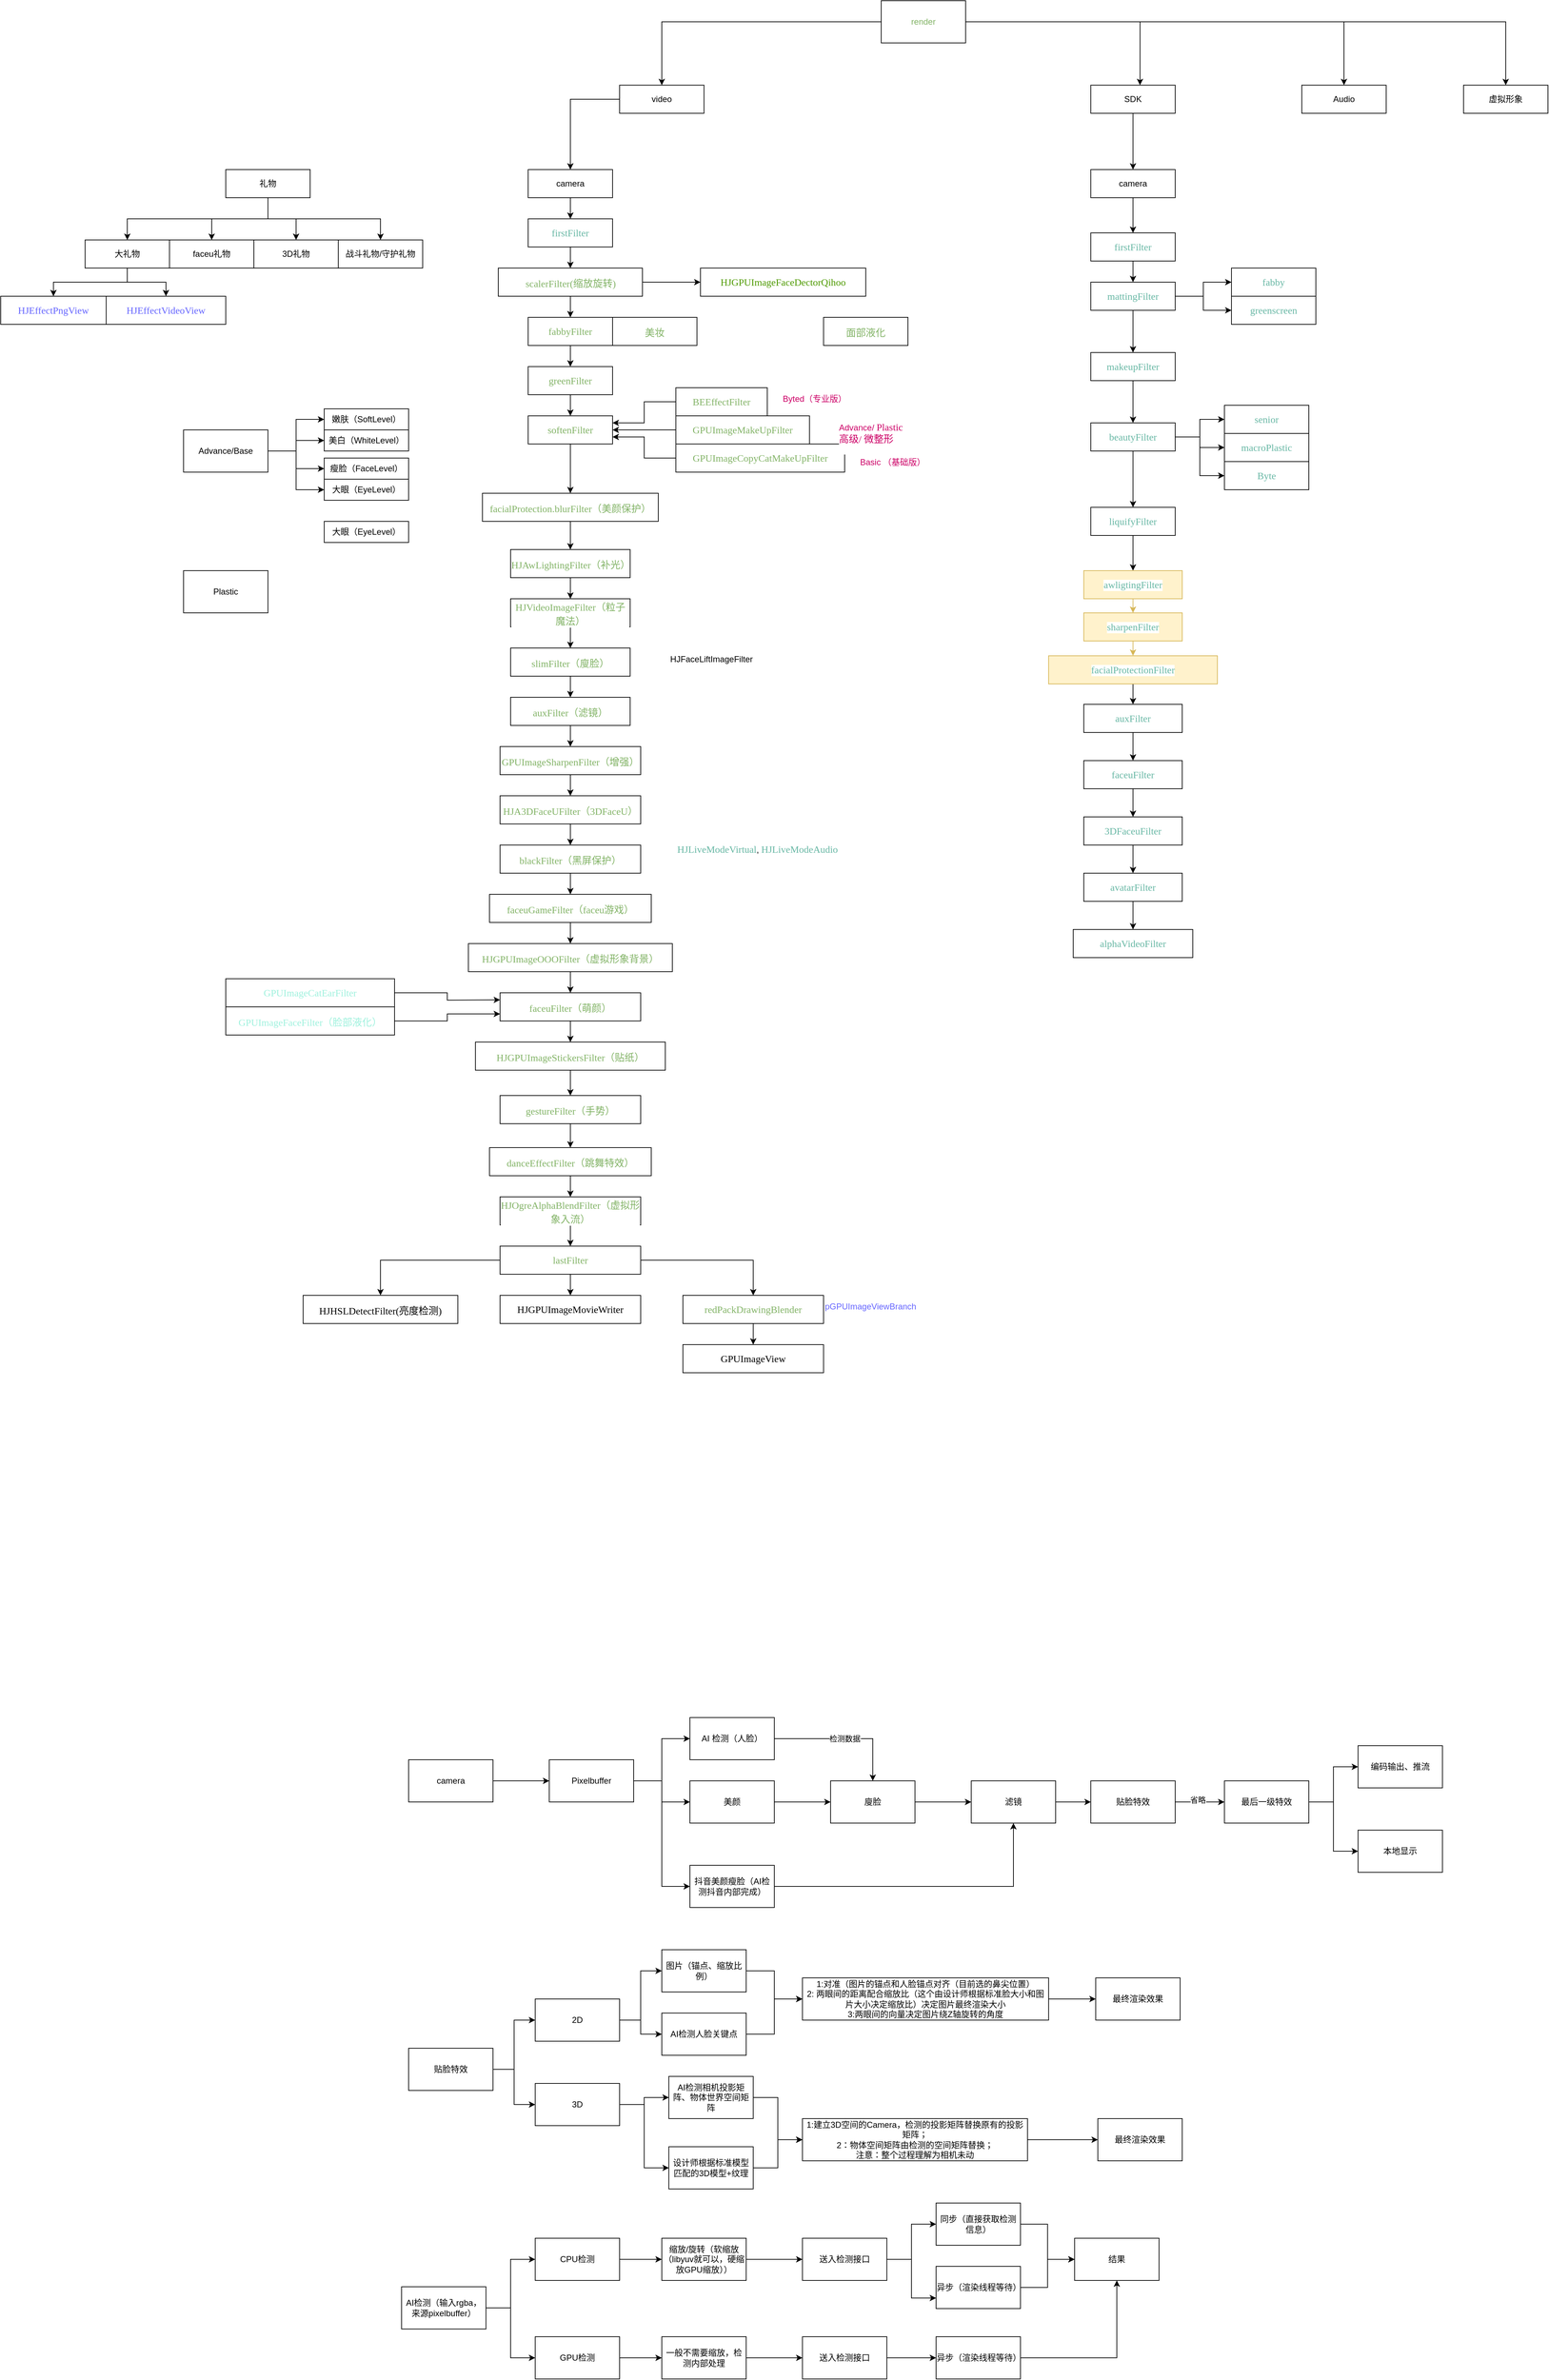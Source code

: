 <mxfile version="16.2.2" type="github">
  <diagram id="27NDo_zjwCtd7umy8Yeo" name="Page-1">
    <mxGraphModel dx="2125" dy="3048" grid="1" gridSize="10" guides="1" tooltips="1" connect="1" arrows="1" fold="1" page="1" pageScale="1" pageWidth="827" pageHeight="1169" math="0" shadow="0">
      <root>
        <mxCell id="0" />
        <mxCell id="1" parent="0" />
        <mxCell id="4zsLI_aO5ENCOFRUtOQV-5" value="" style="edgeStyle=orthogonalEdgeStyle;rounded=0;orthogonalLoop=1;jettySize=auto;html=1;" parent="1" source="4zsLI_aO5ENCOFRUtOQV-3" target="4zsLI_aO5ENCOFRUtOQV-4" edge="1">
          <mxGeometry relative="1" as="geometry" />
        </mxCell>
        <mxCell id="4zsLI_aO5ENCOFRUtOQV-3" value="camera" style="rounded=0;whiteSpace=wrap;html=1;" parent="1" vertex="1">
          <mxGeometry x="-120" y="360" width="120" height="60" as="geometry" />
        </mxCell>
        <mxCell id="4zsLI_aO5ENCOFRUtOQV-7" value="" style="edgeStyle=orthogonalEdgeStyle;rounded=0;orthogonalLoop=1;jettySize=auto;html=1;" parent="1" source="4zsLI_aO5ENCOFRUtOQV-4" target="4zsLI_aO5ENCOFRUtOQV-6" edge="1">
          <mxGeometry relative="1" as="geometry" />
        </mxCell>
        <mxCell id="4zsLI_aO5ENCOFRUtOQV-9" value="" style="edgeStyle=orthogonalEdgeStyle;rounded=0;orthogonalLoop=1;jettySize=auto;html=1;" parent="1" source="4zsLI_aO5ENCOFRUtOQV-4" target="4zsLI_aO5ENCOFRUtOQV-8" edge="1">
          <mxGeometry relative="1" as="geometry" />
        </mxCell>
        <mxCell id="4zsLI_aO5ENCOFRUtOQV-19" style="edgeStyle=orthogonalEdgeStyle;rounded=0;orthogonalLoop=1;jettySize=auto;html=1;entryX=0;entryY=0.5;entryDx=0;entryDy=0;" parent="1" source="4zsLI_aO5ENCOFRUtOQV-4" target="4zsLI_aO5ENCOFRUtOQV-18" edge="1">
          <mxGeometry relative="1" as="geometry" />
        </mxCell>
        <mxCell id="4zsLI_aO5ENCOFRUtOQV-4" value="Pixelbuffer" style="whiteSpace=wrap;html=1;rounded=0;" parent="1" vertex="1">
          <mxGeometry x="80" y="360" width="120" height="60" as="geometry" />
        </mxCell>
        <mxCell id="4zsLI_aO5ENCOFRUtOQV-12" value="检测数据" style="edgeStyle=orthogonalEdgeStyle;rounded=0;orthogonalLoop=1;jettySize=auto;html=1;" parent="1" source="4zsLI_aO5ENCOFRUtOQV-6" target="4zsLI_aO5ENCOFRUtOQV-10" edge="1">
          <mxGeometry relative="1" as="geometry" />
        </mxCell>
        <mxCell id="4zsLI_aO5ENCOFRUtOQV-6" value="AI 检测（人脸）" style="whiteSpace=wrap;html=1;rounded=0;" parent="1" vertex="1">
          <mxGeometry x="280" y="300" width="120" height="60" as="geometry" />
        </mxCell>
        <mxCell id="4zsLI_aO5ENCOFRUtOQV-11" value="" style="edgeStyle=orthogonalEdgeStyle;rounded=0;orthogonalLoop=1;jettySize=auto;html=1;" parent="1" source="4zsLI_aO5ENCOFRUtOQV-8" target="4zsLI_aO5ENCOFRUtOQV-10" edge="1">
          <mxGeometry relative="1" as="geometry" />
        </mxCell>
        <mxCell id="4zsLI_aO5ENCOFRUtOQV-8" value="美颜" style="whiteSpace=wrap;html=1;rounded=0;" parent="1" vertex="1">
          <mxGeometry x="280" y="390" width="120" height="60" as="geometry" />
        </mxCell>
        <mxCell id="4zsLI_aO5ENCOFRUtOQV-14" value="" style="edgeStyle=orthogonalEdgeStyle;rounded=0;orthogonalLoop=1;jettySize=auto;html=1;" parent="1" source="4zsLI_aO5ENCOFRUtOQV-10" target="4zsLI_aO5ENCOFRUtOQV-13" edge="1">
          <mxGeometry relative="1" as="geometry" />
        </mxCell>
        <mxCell id="4zsLI_aO5ENCOFRUtOQV-10" value="廋脸" style="whiteSpace=wrap;html=1;rounded=0;" parent="1" vertex="1">
          <mxGeometry x="480" y="390" width="120" height="60" as="geometry" />
        </mxCell>
        <mxCell id="4zsLI_aO5ENCOFRUtOQV-27" value="" style="edgeStyle=orthogonalEdgeStyle;rounded=0;orthogonalLoop=1;jettySize=auto;html=1;" parent="1" source="4zsLI_aO5ENCOFRUtOQV-13" target="4zsLI_aO5ENCOFRUtOQV-26" edge="1">
          <mxGeometry relative="1" as="geometry" />
        </mxCell>
        <mxCell id="4zsLI_aO5ENCOFRUtOQV-13" value="滤镜" style="whiteSpace=wrap;html=1;rounded=0;" parent="1" vertex="1">
          <mxGeometry x="680" y="390" width="120" height="60" as="geometry" />
        </mxCell>
        <mxCell id="4zsLI_aO5ENCOFRUtOQV-23" style="edgeStyle=orthogonalEdgeStyle;rounded=0;orthogonalLoop=1;jettySize=auto;html=1;entryX=0;entryY=0.5;entryDx=0;entryDy=0;" parent="1" source="4zsLI_aO5ENCOFRUtOQV-15" target="4zsLI_aO5ENCOFRUtOQV-22" edge="1">
          <mxGeometry relative="1" as="geometry" />
        </mxCell>
        <mxCell id="4zsLI_aO5ENCOFRUtOQV-25" style="edgeStyle=orthogonalEdgeStyle;rounded=0;orthogonalLoop=1;jettySize=auto;html=1;entryX=0;entryY=0.5;entryDx=0;entryDy=0;" parent="1" source="4zsLI_aO5ENCOFRUtOQV-15" target="4zsLI_aO5ENCOFRUtOQV-24" edge="1">
          <mxGeometry relative="1" as="geometry" />
        </mxCell>
        <mxCell id="4zsLI_aO5ENCOFRUtOQV-15" value="最后一级特效" style="rounded=0;whiteSpace=wrap;html=1;" parent="1" vertex="1">
          <mxGeometry x="1040" y="390" width="120" height="60" as="geometry" />
        </mxCell>
        <mxCell id="4zsLI_aO5ENCOFRUtOQV-20" style="edgeStyle=orthogonalEdgeStyle;rounded=0;orthogonalLoop=1;jettySize=auto;html=1;" parent="1" source="4zsLI_aO5ENCOFRUtOQV-18" target="4zsLI_aO5ENCOFRUtOQV-13" edge="1">
          <mxGeometry relative="1" as="geometry" />
        </mxCell>
        <mxCell id="4zsLI_aO5ENCOFRUtOQV-18" value="抖音美颜瘦脸（AI检测抖音内部完成）" style="rounded=0;whiteSpace=wrap;html=1;" parent="1" vertex="1">
          <mxGeometry x="280" y="510" width="120" height="60" as="geometry" />
        </mxCell>
        <mxCell id="4zsLI_aO5ENCOFRUtOQV-22" value="编码输出、推流" style="rounded=0;whiteSpace=wrap;html=1;" parent="1" vertex="1">
          <mxGeometry x="1230" y="340" width="120" height="60" as="geometry" />
        </mxCell>
        <mxCell id="4zsLI_aO5ENCOFRUtOQV-24" value="本地显示" style="rounded=0;whiteSpace=wrap;html=1;" parent="1" vertex="1">
          <mxGeometry x="1230" y="460" width="120" height="60" as="geometry" />
        </mxCell>
        <mxCell id="4zsLI_aO5ENCOFRUtOQV-28" value="" style="edgeStyle=orthogonalEdgeStyle;rounded=0;orthogonalLoop=1;jettySize=auto;html=1;" parent="1" source="4zsLI_aO5ENCOFRUtOQV-26" target="4zsLI_aO5ENCOFRUtOQV-15" edge="1">
          <mxGeometry relative="1" as="geometry" />
        </mxCell>
        <mxCell id="4zsLI_aO5ENCOFRUtOQV-54" value="省略" style="edgeLabel;html=1;align=center;verticalAlign=middle;resizable=0;points=[];" parent="4zsLI_aO5ENCOFRUtOQV-28" vertex="1" connectable="0">
          <mxGeometry x="-0.086" y="3" relative="1" as="geometry">
            <mxPoint as="offset" />
          </mxGeometry>
        </mxCell>
        <mxCell id="4zsLI_aO5ENCOFRUtOQV-26" value="贴脸特效" style="rounded=0;whiteSpace=wrap;html=1;" parent="1" vertex="1">
          <mxGeometry x="850" y="390" width="120" height="60" as="geometry" />
        </mxCell>
        <mxCell id="4zsLI_aO5ENCOFRUtOQV-32" style="edgeStyle=orthogonalEdgeStyle;rounded=0;orthogonalLoop=1;jettySize=auto;html=1;entryX=0;entryY=0.5;entryDx=0;entryDy=0;" parent="1" source="4zsLI_aO5ENCOFRUtOQV-29" target="4zsLI_aO5ENCOFRUtOQV-30" edge="1">
          <mxGeometry relative="1" as="geometry">
            <mxPoint x="40" y="730" as="targetPoint" />
            <Array as="points">
              <mxPoint x="30" y="800" />
              <mxPoint x="30" y="730" />
            </Array>
          </mxGeometry>
        </mxCell>
        <mxCell id="4zsLI_aO5ENCOFRUtOQV-33" style="edgeStyle=orthogonalEdgeStyle;rounded=0;orthogonalLoop=1;jettySize=auto;html=1;" parent="1" source="4zsLI_aO5ENCOFRUtOQV-29" target="4zsLI_aO5ENCOFRUtOQV-31" edge="1">
          <mxGeometry relative="1" as="geometry" />
        </mxCell>
        <mxCell id="4zsLI_aO5ENCOFRUtOQV-29" value="贴脸特效" style="rounded=0;whiteSpace=wrap;html=1;" parent="1" vertex="1">
          <mxGeometry x="-120" y="770" width="120" height="60" as="geometry" />
        </mxCell>
        <mxCell id="4zsLI_aO5ENCOFRUtOQV-36" style="edgeStyle=orthogonalEdgeStyle;rounded=0;orthogonalLoop=1;jettySize=auto;html=1;entryX=0;entryY=0.5;entryDx=0;entryDy=0;" parent="1" source="4zsLI_aO5ENCOFRUtOQV-30" target="4zsLI_aO5ENCOFRUtOQV-34" edge="1">
          <mxGeometry relative="1" as="geometry" />
        </mxCell>
        <mxCell id="4zsLI_aO5ENCOFRUtOQV-37" style="edgeStyle=orthogonalEdgeStyle;rounded=0;orthogonalLoop=1;jettySize=auto;html=1;" parent="1" source="4zsLI_aO5ENCOFRUtOQV-30" target="4zsLI_aO5ENCOFRUtOQV-35" edge="1">
          <mxGeometry relative="1" as="geometry" />
        </mxCell>
        <mxCell id="4zsLI_aO5ENCOFRUtOQV-30" value="2D" style="rounded=0;whiteSpace=wrap;html=1;" parent="1" vertex="1">
          <mxGeometry x="60" y="700" width="120" height="60" as="geometry" />
        </mxCell>
        <mxCell id="4zsLI_aO5ENCOFRUtOQV-44" style="edgeStyle=orthogonalEdgeStyle;rounded=0;orthogonalLoop=1;jettySize=auto;html=1;entryX=0;entryY=0.5;entryDx=0;entryDy=0;" parent="1" source="4zsLI_aO5ENCOFRUtOQV-31" target="4zsLI_aO5ENCOFRUtOQV-43" edge="1">
          <mxGeometry relative="1" as="geometry" />
        </mxCell>
        <mxCell id="4zsLI_aO5ENCOFRUtOQV-46" style="edgeStyle=orthogonalEdgeStyle;rounded=0;orthogonalLoop=1;jettySize=auto;html=1;entryX=0;entryY=0.5;entryDx=0;entryDy=0;" parent="1" source="4zsLI_aO5ENCOFRUtOQV-31" target="4zsLI_aO5ENCOFRUtOQV-45" edge="1">
          <mxGeometry relative="1" as="geometry" />
        </mxCell>
        <mxCell id="4zsLI_aO5ENCOFRUtOQV-31" value="3D" style="rounded=0;whiteSpace=wrap;html=1;" parent="1" vertex="1">
          <mxGeometry x="60" y="820" width="120" height="60" as="geometry" />
        </mxCell>
        <mxCell id="4zsLI_aO5ENCOFRUtOQV-39" style="edgeStyle=orthogonalEdgeStyle;rounded=0;orthogonalLoop=1;jettySize=auto;html=1;entryX=0;entryY=0.5;entryDx=0;entryDy=0;" parent="1" source="4zsLI_aO5ENCOFRUtOQV-34" target="4zsLI_aO5ENCOFRUtOQV-38" edge="1">
          <mxGeometry relative="1" as="geometry" />
        </mxCell>
        <mxCell id="4zsLI_aO5ENCOFRUtOQV-34" value="图片（锚点、缩放比例）" style="rounded=0;whiteSpace=wrap;html=1;" parent="1" vertex="1">
          <mxGeometry x="240" y="630" width="120" height="60" as="geometry" />
        </mxCell>
        <mxCell id="4zsLI_aO5ENCOFRUtOQV-40" style="edgeStyle=orthogonalEdgeStyle;rounded=0;orthogonalLoop=1;jettySize=auto;html=1;entryX=0;entryY=0.5;entryDx=0;entryDy=0;" parent="1" source="4zsLI_aO5ENCOFRUtOQV-35" target="4zsLI_aO5ENCOFRUtOQV-38" edge="1">
          <mxGeometry relative="1" as="geometry" />
        </mxCell>
        <mxCell id="4zsLI_aO5ENCOFRUtOQV-35" value="AI检测人脸关键点" style="rounded=0;whiteSpace=wrap;html=1;" parent="1" vertex="1">
          <mxGeometry x="240" y="720" width="120" height="60" as="geometry" />
        </mxCell>
        <mxCell id="4zsLI_aO5ENCOFRUtOQV-42" style="edgeStyle=orthogonalEdgeStyle;rounded=0;orthogonalLoop=1;jettySize=auto;html=1;entryX=0;entryY=0.5;entryDx=0;entryDy=0;" parent="1" source="4zsLI_aO5ENCOFRUtOQV-38" target="4zsLI_aO5ENCOFRUtOQV-41" edge="1">
          <mxGeometry relative="1" as="geometry" />
        </mxCell>
        <mxCell id="4zsLI_aO5ENCOFRUtOQV-38" value="1:对准（图片的锚点和人脸锚点对齐（目前选的鼻尖位置）&lt;br&gt;2: 两眼间的距离配合缩放比（这个由设计师根据标准脸大小和图片大小决定缩放比）决定图片最终渲染大小&lt;br&gt;3:两眼间的向量决定图片绕Z轴旋转的角度" style="rounded=0;whiteSpace=wrap;html=1;" parent="1" vertex="1">
          <mxGeometry x="440" y="670" width="350" height="60" as="geometry" />
        </mxCell>
        <mxCell id="4zsLI_aO5ENCOFRUtOQV-41" value="最终渲染效果" style="rounded=0;whiteSpace=wrap;html=1;" parent="1" vertex="1">
          <mxGeometry x="857" y="670" width="120" height="60" as="geometry" />
        </mxCell>
        <mxCell id="4zsLI_aO5ENCOFRUtOQV-48" style="edgeStyle=orthogonalEdgeStyle;rounded=0;orthogonalLoop=1;jettySize=auto;html=1;entryX=0;entryY=0.5;entryDx=0;entryDy=0;" parent="1" source="4zsLI_aO5ENCOFRUtOQV-43" target="4zsLI_aO5ENCOFRUtOQV-47" edge="1">
          <mxGeometry relative="1" as="geometry" />
        </mxCell>
        <mxCell id="4zsLI_aO5ENCOFRUtOQV-43" value="AI检测相机投影矩阵、物体世界空间矩阵" style="rounded=0;whiteSpace=wrap;html=1;" parent="1" vertex="1">
          <mxGeometry x="250" y="810" width="120" height="60" as="geometry" />
        </mxCell>
        <mxCell id="4zsLI_aO5ENCOFRUtOQV-49" style="edgeStyle=orthogonalEdgeStyle;rounded=0;orthogonalLoop=1;jettySize=auto;html=1;" parent="1" source="4zsLI_aO5ENCOFRUtOQV-45" target="4zsLI_aO5ENCOFRUtOQV-47" edge="1">
          <mxGeometry relative="1" as="geometry" />
        </mxCell>
        <mxCell id="4zsLI_aO5ENCOFRUtOQV-45" value="设计师根据标准模型匹配的3D模型+纹理" style="rounded=0;whiteSpace=wrap;html=1;" parent="1" vertex="1">
          <mxGeometry x="250" y="910" width="120" height="60" as="geometry" />
        </mxCell>
        <mxCell id="4zsLI_aO5ENCOFRUtOQV-53" style="edgeStyle=orthogonalEdgeStyle;rounded=0;orthogonalLoop=1;jettySize=auto;html=1;" parent="1" source="4zsLI_aO5ENCOFRUtOQV-47" target="4zsLI_aO5ENCOFRUtOQV-52" edge="1">
          <mxGeometry relative="1" as="geometry" />
        </mxCell>
        <mxCell id="4zsLI_aO5ENCOFRUtOQV-47" value="1:建立3D空间的Camera，检测的投影矩阵替换原有的投影矩阵；&lt;br&gt;2：物体空间矩阵由检测的空间矩阵替换；&lt;br&gt;注意：整个过程理解为相机未动" style="rounded=0;whiteSpace=wrap;html=1;" parent="1" vertex="1">
          <mxGeometry x="440" y="870" width="320" height="60" as="geometry" />
        </mxCell>
        <mxCell id="4zsLI_aO5ENCOFRUtOQV-52" value="&lt;span&gt;最终渲染效果&lt;/span&gt;" style="rounded=0;whiteSpace=wrap;html=1;" parent="1" vertex="1">
          <mxGeometry x="860" y="870" width="120" height="60" as="geometry" />
        </mxCell>
        <mxCell id="4zsLI_aO5ENCOFRUtOQV-58" style="edgeStyle=orthogonalEdgeStyle;rounded=0;orthogonalLoop=1;jettySize=auto;html=1;entryX=0;entryY=0.5;entryDx=0;entryDy=0;" parent="1" source="4zsLI_aO5ENCOFRUtOQV-55" target="4zsLI_aO5ENCOFRUtOQV-56" edge="1">
          <mxGeometry relative="1" as="geometry" />
        </mxCell>
        <mxCell id="4zsLI_aO5ENCOFRUtOQV-59" style="edgeStyle=orthogonalEdgeStyle;rounded=0;orthogonalLoop=1;jettySize=auto;html=1;entryX=0;entryY=0.5;entryDx=0;entryDy=0;" parent="1" source="4zsLI_aO5ENCOFRUtOQV-55" target="4zsLI_aO5ENCOFRUtOQV-57" edge="1">
          <mxGeometry relative="1" as="geometry" />
        </mxCell>
        <mxCell id="4zsLI_aO5ENCOFRUtOQV-55" value="AI检测（输入rgba，来源pixelbuffer）" style="rounded=0;whiteSpace=wrap;html=1;" parent="1" vertex="1">
          <mxGeometry x="-130" y="1109" width="120" height="60" as="geometry" />
        </mxCell>
        <mxCell id="4zsLI_aO5ENCOFRUtOQV-62" style="edgeStyle=orthogonalEdgeStyle;rounded=0;orthogonalLoop=1;jettySize=auto;html=1;entryX=0;entryY=0.5;entryDx=0;entryDy=0;" parent="1" source="4zsLI_aO5ENCOFRUtOQV-56" target="4zsLI_aO5ENCOFRUtOQV-60" edge="1">
          <mxGeometry relative="1" as="geometry" />
        </mxCell>
        <mxCell id="4zsLI_aO5ENCOFRUtOQV-56" value="CPU检测" style="rounded=0;whiteSpace=wrap;html=1;" parent="1" vertex="1">
          <mxGeometry x="60" y="1040" width="120" height="60" as="geometry" />
        </mxCell>
        <mxCell id="4zsLI_aO5ENCOFRUtOQV-72" style="edgeStyle=orthogonalEdgeStyle;rounded=0;orthogonalLoop=1;jettySize=auto;html=1;entryX=0;entryY=0.5;entryDx=0;entryDy=0;" parent="1" source="4zsLI_aO5ENCOFRUtOQV-57" target="4zsLI_aO5ENCOFRUtOQV-71" edge="1">
          <mxGeometry relative="1" as="geometry" />
        </mxCell>
        <mxCell id="4zsLI_aO5ENCOFRUtOQV-57" value="GPU检测" style="rounded=0;whiteSpace=wrap;html=1;" parent="1" vertex="1">
          <mxGeometry x="60" y="1180" width="120" height="60" as="geometry" />
        </mxCell>
        <mxCell id="4zsLI_aO5ENCOFRUtOQV-63" style="edgeStyle=orthogonalEdgeStyle;rounded=0;orthogonalLoop=1;jettySize=auto;html=1;" parent="1" source="4zsLI_aO5ENCOFRUtOQV-60" target="4zsLI_aO5ENCOFRUtOQV-61" edge="1">
          <mxGeometry relative="1" as="geometry" />
        </mxCell>
        <mxCell id="4zsLI_aO5ENCOFRUtOQV-60" value="缩放/旋转（软缩放（libyuv就可以，硬缩放GPU缩放））" style="rounded=0;whiteSpace=wrap;html=1;" parent="1" vertex="1">
          <mxGeometry x="240" y="1040" width="120" height="60" as="geometry" />
        </mxCell>
        <mxCell id="4zsLI_aO5ENCOFRUtOQV-66" style="edgeStyle=orthogonalEdgeStyle;rounded=0;orthogonalLoop=1;jettySize=auto;html=1;entryX=0;entryY=0.5;entryDx=0;entryDy=0;" parent="1" source="4zsLI_aO5ENCOFRUtOQV-61" target="4zsLI_aO5ENCOFRUtOQV-64" edge="1">
          <mxGeometry relative="1" as="geometry" />
        </mxCell>
        <mxCell id="4zsLI_aO5ENCOFRUtOQV-67" style="edgeStyle=orthogonalEdgeStyle;rounded=0;orthogonalLoop=1;jettySize=auto;html=1;entryX=0;entryY=0.75;entryDx=0;entryDy=0;" parent="1" source="4zsLI_aO5ENCOFRUtOQV-61" target="4zsLI_aO5ENCOFRUtOQV-65" edge="1">
          <mxGeometry relative="1" as="geometry" />
        </mxCell>
        <mxCell id="4zsLI_aO5ENCOFRUtOQV-61" value="送入检测接口" style="rounded=0;whiteSpace=wrap;html=1;" parent="1" vertex="1">
          <mxGeometry x="440" y="1040" width="120" height="60" as="geometry" />
        </mxCell>
        <mxCell id="4zsLI_aO5ENCOFRUtOQV-69" style="edgeStyle=orthogonalEdgeStyle;rounded=0;orthogonalLoop=1;jettySize=auto;html=1;" parent="1" source="4zsLI_aO5ENCOFRUtOQV-64" target="4zsLI_aO5ENCOFRUtOQV-68" edge="1">
          <mxGeometry relative="1" as="geometry" />
        </mxCell>
        <mxCell id="4zsLI_aO5ENCOFRUtOQV-64" value="同步（直接获取检测信息）" style="rounded=0;whiteSpace=wrap;html=1;" parent="1" vertex="1">
          <mxGeometry x="630" y="990" width="120" height="60" as="geometry" />
        </mxCell>
        <mxCell id="4zsLI_aO5ENCOFRUtOQV-70" style="edgeStyle=orthogonalEdgeStyle;rounded=0;orthogonalLoop=1;jettySize=auto;html=1;" parent="1" source="4zsLI_aO5ENCOFRUtOQV-65" target="4zsLI_aO5ENCOFRUtOQV-68" edge="1">
          <mxGeometry relative="1" as="geometry" />
        </mxCell>
        <mxCell id="4zsLI_aO5ENCOFRUtOQV-65" value="异步（渲染线程等待）" style="rounded=0;whiteSpace=wrap;html=1;" parent="1" vertex="1">
          <mxGeometry x="630" y="1080" width="120" height="60" as="geometry" />
        </mxCell>
        <mxCell id="4zsLI_aO5ENCOFRUtOQV-68" value="结果" style="rounded=0;whiteSpace=wrap;html=1;" parent="1" vertex="1">
          <mxGeometry x="827" y="1040" width="120" height="60" as="geometry" />
        </mxCell>
        <mxCell id="4zsLI_aO5ENCOFRUtOQV-74" value="" style="edgeStyle=orthogonalEdgeStyle;rounded=0;orthogonalLoop=1;jettySize=auto;html=1;" parent="1" source="4zsLI_aO5ENCOFRUtOQV-71" target="4zsLI_aO5ENCOFRUtOQV-73" edge="1">
          <mxGeometry relative="1" as="geometry" />
        </mxCell>
        <mxCell id="4zsLI_aO5ENCOFRUtOQV-71" value="一般不需要缩放，检测内部处理" style="rounded=0;whiteSpace=wrap;html=1;" parent="1" vertex="1">
          <mxGeometry x="240" y="1180" width="120" height="60" as="geometry" />
        </mxCell>
        <mxCell id="4zsLI_aO5ENCOFRUtOQV-76" style="edgeStyle=orthogonalEdgeStyle;rounded=0;orthogonalLoop=1;jettySize=auto;html=1;" parent="1" source="4zsLI_aO5ENCOFRUtOQV-73" target="4zsLI_aO5ENCOFRUtOQV-75" edge="1">
          <mxGeometry relative="1" as="geometry" />
        </mxCell>
        <mxCell id="4zsLI_aO5ENCOFRUtOQV-73" value="&lt;span&gt;送入检测接口&lt;/span&gt;" style="rounded=0;whiteSpace=wrap;html=1;" parent="1" vertex="1">
          <mxGeometry x="440" y="1180" width="120" height="60" as="geometry" />
        </mxCell>
        <mxCell id="4zsLI_aO5ENCOFRUtOQV-77" style="edgeStyle=orthogonalEdgeStyle;rounded=0;orthogonalLoop=1;jettySize=auto;html=1;entryX=0.5;entryY=1;entryDx=0;entryDy=0;" parent="1" source="4zsLI_aO5ENCOFRUtOQV-75" target="4zsLI_aO5ENCOFRUtOQV-68" edge="1">
          <mxGeometry relative="1" as="geometry" />
        </mxCell>
        <mxCell id="4zsLI_aO5ENCOFRUtOQV-75" value="异步（渲染线程等待）" style="rounded=0;whiteSpace=wrap;html=1;" parent="1" vertex="1">
          <mxGeometry x="630" y="1180" width="120" height="60" as="geometry" />
        </mxCell>
        <mxCell id="wmRSeHbch6fbLW026FCW-3" value="" style="edgeStyle=orthogonalEdgeStyle;rounded=0;orthogonalLoop=1;jettySize=auto;html=1;" parent="1" source="wmRSeHbch6fbLW026FCW-1" target="wmRSeHbch6fbLW026FCW-2" edge="1">
          <mxGeometry relative="1" as="geometry" />
        </mxCell>
        <mxCell id="wmRSeHbch6fbLW026FCW-1" value="camera" style="rounded=0;whiteSpace=wrap;html=1;" parent="1" vertex="1">
          <mxGeometry x="50" y="-1900" width="120" height="40" as="geometry" />
        </mxCell>
        <mxCell id="wmRSeHbch6fbLW026FCW-5" value="" style="edgeStyle=orthogonalEdgeStyle;rounded=0;orthogonalLoop=1;jettySize=auto;html=1;" parent="1" source="wmRSeHbch6fbLW026FCW-2" target="wmRSeHbch6fbLW026FCW-4" edge="1">
          <mxGeometry relative="1" as="geometry" />
        </mxCell>
        <mxCell id="wmRSeHbch6fbLW026FCW-2" value="&lt;p class=&quot;p1&quot; style=&quot;margin: 0px; font-stretch: normal; font-size: 14px; line-height: normal; font-family: menlo; color: rgb(103, 183, 164);&quot;&gt;firstFilter&lt;/p&gt;" style="rounded=0;whiteSpace=wrap;html=1;labelBackgroundColor=#FFFFFF;" parent="1" vertex="1">
          <mxGeometry x="50" y="-1830" width="120" height="40" as="geometry" />
        </mxCell>
        <mxCell id="wmRSeHbch6fbLW026FCW-7" value="" style="edgeStyle=orthogonalEdgeStyle;rounded=0;orthogonalLoop=1;jettySize=auto;html=1;" parent="1" source="wmRSeHbch6fbLW026FCW-4" target="wmRSeHbch6fbLW026FCW-6" edge="1">
          <mxGeometry relative="1" as="geometry" />
        </mxCell>
        <mxCell id="wmRSeHbch6fbLW026FCW-100" value="" style="edgeStyle=orthogonalEdgeStyle;rounded=0;orthogonalLoop=1;jettySize=auto;html=1;fontColor=#6666FF;" parent="1" source="wmRSeHbch6fbLW026FCW-4" target="wmRSeHbch6fbLW026FCW-99" edge="1">
          <mxGeometry relative="1" as="geometry" />
        </mxCell>
        <mxCell id="wmRSeHbch6fbLW026FCW-4" value="&lt;p class=&quot;p1&quot; style=&quot;margin: 0px; font-stretch: normal; font-size: 14px; line-height: normal; font-family: menlo;&quot;&gt;scalerFilter(缩放旋转)&lt;/p&gt;" style="rounded=0;whiteSpace=wrap;html=1;labelBackgroundColor=#FFFFFF;fontColor=#82B366;" parent="1" vertex="1">
          <mxGeometry x="7.5" y="-1760" width="205" height="40" as="geometry" />
        </mxCell>
        <mxCell id="wmRSeHbch6fbLW026FCW-9" value="" style="edgeStyle=orthogonalEdgeStyle;rounded=0;orthogonalLoop=1;jettySize=auto;html=1;" parent="1" source="wmRSeHbch6fbLW026FCW-6" target="wmRSeHbch6fbLW026FCW-8" edge="1">
          <mxGeometry relative="1" as="geometry" />
        </mxCell>
        <mxCell id="wmRSeHbch6fbLW026FCW-6" value="&lt;p class=&quot;p1&quot; style=&quot;margin: 0px; font-stretch: normal; font-size: 14px; line-height: normal; font-family: menlo;&quot;&gt;fabbyFilter&lt;/p&gt;" style="rounded=0;whiteSpace=wrap;html=1;labelBackgroundColor=#FFFFFF;fontColor=#82B366;" parent="1" vertex="1">
          <mxGeometry x="50" y="-1690" width="120" height="40" as="geometry" />
        </mxCell>
        <mxCell id="wmRSeHbch6fbLW026FCW-11" value="" style="edgeStyle=orthogonalEdgeStyle;rounded=0;orthogonalLoop=1;jettySize=auto;html=1;" parent="1" source="wmRSeHbch6fbLW026FCW-8" target="wmRSeHbch6fbLW026FCW-10" edge="1">
          <mxGeometry relative="1" as="geometry" />
        </mxCell>
        <mxCell id="wmRSeHbch6fbLW026FCW-8" value="&lt;p class=&quot;p1&quot; style=&quot;margin: 0px; font-stretch: normal; font-size: 14px; line-height: normal; font-family: menlo;&quot;&gt;greenFilter&lt;/p&gt;" style="rounded=0;whiteSpace=wrap;html=1;labelBackgroundColor=#FFFFFF;fontColor=#82B366;" parent="1" vertex="1">
          <mxGeometry x="50" y="-1620" width="120" height="40" as="geometry" />
        </mxCell>
        <mxCell id="wmRSeHbch6fbLW026FCW-13" value="" style="edgeStyle=orthogonalEdgeStyle;rounded=0;orthogonalLoop=1;jettySize=auto;html=1;" parent="1" source="wmRSeHbch6fbLW026FCW-10" target="wmRSeHbch6fbLW026FCW-12" edge="1">
          <mxGeometry relative="1" as="geometry" />
        </mxCell>
        <mxCell id="wmRSeHbch6fbLW026FCW-10" value="&lt;p class=&quot;p1&quot; style=&quot;margin: 0px; font-stretch: normal; font-size: 14px; line-height: normal; font-family: menlo;&quot;&gt;softenFilter&lt;/p&gt;" style="rounded=0;whiteSpace=wrap;html=1;labelBackgroundColor=#FFFFFF;fontColor=#82B366;" parent="1" vertex="1">
          <mxGeometry x="50" y="-1550" width="120" height="40" as="geometry" />
        </mxCell>
        <mxCell id="wmRSeHbch6fbLW026FCW-24" value="" style="edgeStyle=orthogonalEdgeStyle;rounded=0;orthogonalLoop=1;jettySize=auto;html=1;" parent="1" source="wmRSeHbch6fbLW026FCW-12" target="wmRSeHbch6fbLW026FCW-23" edge="1">
          <mxGeometry relative="1" as="geometry" />
        </mxCell>
        <mxCell id="wmRSeHbch6fbLW026FCW-12" value="&lt;p class=&quot;p1&quot; style=&quot;margin: 0px; font-stretch: normal; font-size: 14px; line-height: normal; font-family: menlo;&quot;&gt;facialProtection&lt;span class=&quot;s1&quot; style=&quot;&quot;&gt;.&lt;/span&gt;blurFilter（美颜保护）&lt;/p&gt;" style="rounded=0;whiteSpace=wrap;html=1;labelBackgroundColor=#FFFFFF;fontColor=#82B366;" parent="1" vertex="1">
          <mxGeometry x="-15" y="-1440" width="250" height="40" as="geometry" />
        </mxCell>
        <mxCell id="wmRSeHbch6fbLW026FCW-15" style="edgeStyle=orthogonalEdgeStyle;rounded=0;orthogonalLoop=1;jettySize=auto;html=1;entryX=1;entryY=0.25;entryDx=0;entryDy=0;" parent="1" source="wmRSeHbch6fbLW026FCW-14" target="wmRSeHbch6fbLW026FCW-10" edge="1">
          <mxGeometry relative="1" as="geometry" />
        </mxCell>
        <mxCell id="wmRSeHbch6fbLW026FCW-14" value="&lt;p class=&quot;p1&quot; style=&quot;margin: 0px; font-stretch: normal; font-size: 14px; line-height: normal; font-family: menlo;&quot;&gt;BEEffectFilter&lt;/p&gt;" style="rounded=0;whiteSpace=wrap;html=1;labelBackgroundColor=#FFFFFF;fontColor=#82B366;" parent="1" vertex="1">
          <mxGeometry x="260" y="-1590" width="130" height="40" as="geometry" />
        </mxCell>
        <mxCell id="wmRSeHbch6fbLW026FCW-17" style="edgeStyle=orthogonalEdgeStyle;rounded=0;orthogonalLoop=1;jettySize=auto;html=1;entryX=1;entryY=0.5;entryDx=0;entryDy=0;" parent="1" source="wmRSeHbch6fbLW026FCW-16" target="wmRSeHbch6fbLW026FCW-10" edge="1">
          <mxGeometry relative="1" as="geometry" />
        </mxCell>
        <mxCell id="wmRSeHbch6fbLW026FCW-16" value="&lt;p class=&quot;p1&quot; style=&quot;margin: 0px; font-stretch: normal; font-size: 14px; line-height: normal; font-family: menlo;&quot;&gt;GPUImageMakeUpFilter&lt;/p&gt;" style="rounded=0;whiteSpace=wrap;html=1;labelBackgroundColor=#FFFFFF;fontColor=#82B366;" parent="1" vertex="1">
          <mxGeometry x="260" y="-1550" width="190" height="40" as="geometry" />
        </mxCell>
        <mxCell id="wmRSeHbch6fbLW026FCW-19" style="edgeStyle=orthogonalEdgeStyle;rounded=0;orthogonalLoop=1;jettySize=auto;html=1;entryX=1;entryY=0.75;entryDx=0;entryDy=0;" parent="1" source="wmRSeHbch6fbLW026FCW-18" target="wmRSeHbch6fbLW026FCW-10" edge="1">
          <mxGeometry relative="1" as="geometry" />
        </mxCell>
        <mxCell id="wmRSeHbch6fbLW026FCW-18" value="&lt;p class=&quot;p1&quot; style=&quot;margin: 0px; font-stretch: normal; font-size: 14px; line-height: normal; font-family: menlo;&quot;&gt;GPUImageCopyCatMakeUpFilter&lt;/p&gt;" style="rounded=0;whiteSpace=wrap;html=1;labelBackgroundColor=#FFFFFF;fontColor=#82B366;" parent="1" vertex="1">
          <mxGeometry x="260" y="-1510" width="240" height="40" as="geometry" />
        </mxCell>
        <mxCell id="wmRSeHbch6fbLW026FCW-20" value="&lt;p class=&quot;p1&quot;&gt;Advance/&amp;nbsp;&lt;span style=&quot;font-family: &amp;#34;menlo&amp;#34; ; font-size: 14px&quot;&gt;Plastic 高级/ 微整形&lt;/span&gt;&lt;/p&gt;" style="text;whiteSpace=wrap;html=1;labelBackgroundColor=#FFFFFF;fontColor=#CC0066;" parent="1" vertex="1">
          <mxGeometry x="490" y="-1560" width="110" height="50" as="geometry" />
        </mxCell>
        <mxCell id="wmRSeHbch6fbLW026FCW-21" value="&lt;p class=&quot;p1&quot;&gt;Byted（专业版）&lt;/p&gt;" style="text;whiteSpace=wrap;html=1;fontColor=#CC0066;" parent="1" vertex="1">
          <mxGeometry x="410" y="-1600" width="100" height="50" as="geometry" />
        </mxCell>
        <mxCell id="wmRSeHbch6fbLW026FCW-22" value="&lt;p class=&quot;p1&quot;&gt;Basic （基础版）&lt;/p&gt;" style="text;whiteSpace=wrap;html=1;fontColor=#CC0066;" parent="1" vertex="1">
          <mxGeometry x="520" y="-1510" width="110" height="50" as="geometry" />
        </mxCell>
        <mxCell id="wmRSeHbch6fbLW026FCW-26" value="" style="edgeStyle=orthogonalEdgeStyle;rounded=0;orthogonalLoop=1;jettySize=auto;html=1;" parent="1" source="wmRSeHbch6fbLW026FCW-23" target="wmRSeHbch6fbLW026FCW-25" edge="1">
          <mxGeometry relative="1" as="geometry" />
        </mxCell>
        <mxCell id="wmRSeHbch6fbLW026FCW-23" value="&lt;p class=&quot;p1&quot; style=&quot;margin: 0px; font-stretch: normal; font-size: 14px; line-height: normal; font-family: menlo;&quot;&gt;HJAwLightingFilter（补光）&lt;/p&gt;" style="rounded=0;whiteSpace=wrap;html=1;labelBackgroundColor=#FFFFFF;fontColor=#82B366;" parent="1" vertex="1">
          <mxGeometry x="25" y="-1360" width="170" height="40" as="geometry" />
        </mxCell>
        <mxCell id="wmRSeHbch6fbLW026FCW-28" value="" style="edgeStyle=orthogonalEdgeStyle;rounded=0;orthogonalLoop=1;jettySize=auto;html=1;" parent="1" source="wmRSeHbch6fbLW026FCW-25" target="wmRSeHbch6fbLW026FCW-27" edge="1">
          <mxGeometry relative="1" as="geometry" />
        </mxCell>
        <mxCell id="wmRSeHbch6fbLW026FCW-25" value="&lt;p class=&quot;p1&quot; style=&quot;margin: 0px; font-stretch: normal; font-size: 14px; line-height: normal; font-family: menlo;&quot;&gt;HJVideoImageFilter（粒子魔法）&lt;/p&gt;" style="rounded=0;whiteSpace=wrap;html=1;labelBackgroundColor=#FFFFFF;fontColor=#82B366;" parent="1" vertex="1">
          <mxGeometry x="25" y="-1290" width="170" height="40" as="geometry" />
        </mxCell>
        <mxCell id="wmRSeHbch6fbLW026FCW-31" value="" style="edgeStyle=orthogonalEdgeStyle;rounded=0;orthogonalLoop=1;jettySize=auto;html=1;" parent="1" source="wmRSeHbch6fbLW026FCW-27" target="wmRSeHbch6fbLW026FCW-30" edge="1">
          <mxGeometry relative="1" as="geometry" />
        </mxCell>
        <mxCell id="wmRSeHbch6fbLW026FCW-27" value="&lt;p class=&quot;p1&quot; style=&quot;margin: 0px; font-stretch: normal; font-size: 14px; line-height: normal; font-family: menlo;&quot;&gt;slimFilter（廋脸）&lt;/p&gt;" style="rounded=0;whiteSpace=wrap;html=1;labelBackgroundColor=#FFFFFF;fontColor=#82B366;" parent="1" vertex="1">
          <mxGeometry x="25" y="-1220" width="170" height="40" as="geometry" />
        </mxCell>
        <mxCell id="wmRSeHbch6fbLW026FCW-29" value="&lt;p class=&quot;p1&quot;&gt;HJFaceLiftImageFilter&lt;/p&gt;" style="text;whiteSpace=wrap;html=1;" parent="1" vertex="1">
          <mxGeometry x="250" y="-1230" width="140" height="50" as="geometry" />
        </mxCell>
        <mxCell id="wmRSeHbch6fbLW026FCW-33" value="" style="edgeStyle=orthogonalEdgeStyle;rounded=0;orthogonalLoop=1;jettySize=auto;html=1;" parent="1" source="wmRSeHbch6fbLW026FCW-30" target="wmRSeHbch6fbLW026FCW-32" edge="1">
          <mxGeometry relative="1" as="geometry" />
        </mxCell>
        <mxCell id="wmRSeHbch6fbLW026FCW-30" value="&lt;p class=&quot;p1&quot; style=&quot;margin: 0px; font-stretch: normal; font-size: 14px; line-height: normal; font-family: menlo;&quot;&gt;auxFilter（滤镜）&lt;/p&gt;" style="rounded=0;whiteSpace=wrap;html=1;labelBackgroundColor=#FFFFFF;fontColor=#82B366;" parent="1" vertex="1">
          <mxGeometry x="25" y="-1150" width="170" height="40" as="geometry" />
        </mxCell>
        <mxCell id="wmRSeHbch6fbLW026FCW-35" value="" style="edgeStyle=orthogonalEdgeStyle;rounded=0;orthogonalLoop=1;jettySize=auto;html=1;" parent="1" source="wmRSeHbch6fbLW026FCW-32" target="wmRSeHbch6fbLW026FCW-34" edge="1">
          <mxGeometry relative="1" as="geometry" />
        </mxCell>
        <mxCell id="wmRSeHbch6fbLW026FCW-32" value="&lt;p class=&quot;p1&quot; style=&quot;margin: 0px; font-stretch: normal; font-size: 14px; line-height: normal; font-family: menlo;&quot;&gt;GPUImageSharpenFilter（增强）&lt;/p&gt;" style="rounded=0;whiteSpace=wrap;html=1;labelBackgroundColor=#FFFFFF;fontColor=#82B366;" parent="1" vertex="1">
          <mxGeometry x="10" y="-1080" width="200" height="40" as="geometry" />
        </mxCell>
        <mxCell id="wmRSeHbch6fbLW026FCW-37" value="" style="edgeStyle=orthogonalEdgeStyle;rounded=0;orthogonalLoop=1;jettySize=auto;html=1;" parent="1" source="wmRSeHbch6fbLW026FCW-34" target="wmRSeHbch6fbLW026FCW-36" edge="1">
          <mxGeometry relative="1" as="geometry" />
        </mxCell>
        <mxCell id="wmRSeHbch6fbLW026FCW-34" value="&lt;p class=&quot;p1&quot; style=&quot;margin: 0px; font-stretch: normal; font-size: 14px; line-height: normal; font-family: menlo;&quot;&gt;HJA3DFaceUFilter（3DFaceU）&lt;/p&gt;" style="rounded=0;whiteSpace=wrap;html=1;labelBackgroundColor=#FFFFFF;fontColor=#82B366;" parent="1" vertex="1">
          <mxGeometry x="10" y="-1010" width="200" height="40" as="geometry" />
        </mxCell>
        <mxCell id="wmRSeHbch6fbLW026FCW-40" value="" style="edgeStyle=orthogonalEdgeStyle;rounded=0;orthogonalLoop=1;jettySize=auto;html=1;" parent="1" source="wmRSeHbch6fbLW026FCW-36" target="wmRSeHbch6fbLW026FCW-39" edge="1">
          <mxGeometry relative="1" as="geometry" />
        </mxCell>
        <mxCell id="wmRSeHbch6fbLW026FCW-36" value="&lt;p class=&quot;p1&quot; style=&quot;margin: 0px ; font-stretch: normal ; font-size: 14px ; line-height: normal ; font-family: &amp;#34;menlo&amp;#34;&quot;&gt;blackFilter（黑屏保护）&lt;/p&gt;" style="rounded=0;whiteSpace=wrap;html=1;labelBackgroundColor=#FFFFFF;fontColor=#82B366;" parent="1" vertex="1">
          <mxGeometry x="10" y="-940" width="200" height="40" as="geometry" />
        </mxCell>
        <mxCell id="wmRSeHbch6fbLW026FCW-38" value="&lt;p class=&quot;p1&quot;&gt;&lt;span style=&quot;color: rgb(103, 183, 164); font-family: menlo; font-size: 14px;&quot;&gt;HJLiveModeVirtual&lt;/span&gt;,&amp;nbsp;&lt;span style=&quot;color: rgb(103 , 183 , 164) ; font-family: &amp;quot;menlo&amp;quot; ; font-size: 14px&quot;&gt;HJLiveModeAudio&lt;/span&gt;&lt;/p&gt;" style="text;whiteSpace=wrap;html=1;labelBackgroundColor=#FFFFFF;" parent="1" vertex="1">
          <mxGeometry x="260" y="-960" width="130" height="50" as="geometry" />
        </mxCell>
        <mxCell id="wmRSeHbch6fbLW026FCW-42" value="" style="edgeStyle=orthogonalEdgeStyle;rounded=0;orthogonalLoop=1;jettySize=auto;html=1;" parent="1" source="wmRSeHbch6fbLW026FCW-39" target="wmRSeHbch6fbLW026FCW-41" edge="1">
          <mxGeometry relative="1" as="geometry" />
        </mxCell>
        <mxCell id="wmRSeHbch6fbLW026FCW-39" value="&lt;p class=&quot;p1&quot; style=&quot;margin: 0px ; font-stretch: normal ; font-size: 14px ; line-height: normal ; font-family: &amp;#34;menlo&amp;#34;&quot;&gt;faceuGameFilter（faceu游戏）&lt;/p&gt;" style="rounded=0;whiteSpace=wrap;html=1;labelBackgroundColor=#FFFFFF;fontColor=#82B366;" parent="1" vertex="1">
          <mxGeometry x="-5" y="-870" width="230" height="40" as="geometry" />
        </mxCell>
        <mxCell id="wmRSeHbch6fbLW026FCW-44" value="" style="edgeStyle=orthogonalEdgeStyle;rounded=0;orthogonalLoop=1;jettySize=auto;html=1;" parent="1" source="wmRSeHbch6fbLW026FCW-41" target="wmRSeHbch6fbLW026FCW-43" edge="1">
          <mxGeometry relative="1" as="geometry" />
        </mxCell>
        <mxCell id="wmRSeHbch6fbLW026FCW-41" value="&lt;p class=&quot;p1&quot; style=&quot;margin: 0px ; font-stretch: normal ; font-size: 14px ; line-height: normal ; font-family: &amp;#34;menlo&amp;#34;&quot;&gt;HJGPUImageOOOFilter（虚拟形象背景）&lt;/p&gt;" style="rounded=0;whiteSpace=wrap;html=1;labelBackgroundColor=#FFFFFF;fontColor=#82B366;" parent="1" vertex="1">
          <mxGeometry x="-35" y="-800" width="290" height="40" as="geometry" />
        </mxCell>
        <mxCell id="wmRSeHbch6fbLW026FCW-46" value="" style="edgeStyle=orthogonalEdgeStyle;rounded=0;orthogonalLoop=1;jettySize=auto;html=1;" parent="1" source="wmRSeHbch6fbLW026FCW-43" target="wmRSeHbch6fbLW026FCW-45" edge="1">
          <mxGeometry relative="1" as="geometry" />
        </mxCell>
        <mxCell id="wmRSeHbch6fbLW026FCW-43" value="&lt;p class=&quot;p1&quot; style=&quot;margin: 0px ; font-stretch: normal ; font-size: 14px ; line-height: normal ; font-family: &amp;#34;menlo&amp;#34;&quot;&gt;faceuFilter（萌颜）&lt;/p&gt;" style="rounded=0;whiteSpace=wrap;html=1;labelBackgroundColor=#FFFFFF;fontColor=#82B366;" parent="1" vertex="1">
          <mxGeometry x="10" y="-730" width="200" height="40" as="geometry" />
        </mxCell>
        <mxCell id="wmRSeHbch6fbLW026FCW-48" value="" style="edgeStyle=orthogonalEdgeStyle;rounded=0;orthogonalLoop=1;jettySize=auto;html=1;" parent="1" source="wmRSeHbch6fbLW026FCW-45" target="wmRSeHbch6fbLW026FCW-47" edge="1">
          <mxGeometry relative="1" as="geometry" />
        </mxCell>
        <mxCell id="wmRSeHbch6fbLW026FCW-45" value="&lt;p class=&quot;p1&quot; style=&quot;margin: 0px ; font-stretch: normal ; font-size: 14px ; line-height: normal ; font-family: &amp;#34;menlo&amp;#34;&quot;&gt;HJGPUImageStickersFilter（贴纸）&lt;/p&gt;" style="rounded=0;whiteSpace=wrap;html=1;labelBackgroundColor=#FFFFFF;fontColor=#82B366;" parent="1" vertex="1">
          <mxGeometry x="-25" y="-660" width="270" height="40" as="geometry" />
        </mxCell>
        <mxCell id="wmRSeHbch6fbLW026FCW-50" value="" style="edgeStyle=orthogonalEdgeStyle;rounded=0;orthogonalLoop=1;jettySize=auto;html=1;" parent="1" source="wmRSeHbch6fbLW026FCW-47" target="wmRSeHbch6fbLW026FCW-49" edge="1">
          <mxGeometry relative="1" as="geometry" />
        </mxCell>
        <mxCell id="wmRSeHbch6fbLW026FCW-47" value="&lt;p class=&quot;p1&quot; style=&quot;margin: 0px ; font-stretch: normal ; font-size: 14px ; line-height: normal ; font-family: &amp;#34;menlo&amp;#34;&quot;&gt;gestureFilter（手势）&lt;/p&gt;" style="rounded=0;whiteSpace=wrap;html=1;labelBackgroundColor=#FFFFFF;fontColor=#82B366;" parent="1" vertex="1">
          <mxGeometry x="10" y="-584" width="200" height="40" as="geometry" />
        </mxCell>
        <mxCell id="wmRSeHbch6fbLW026FCW-53" value="" style="edgeStyle=orthogonalEdgeStyle;rounded=0;orthogonalLoop=1;jettySize=auto;html=1;" parent="1" source="wmRSeHbch6fbLW026FCW-49" target="wmRSeHbch6fbLW026FCW-52" edge="1">
          <mxGeometry relative="1" as="geometry" />
        </mxCell>
        <mxCell id="wmRSeHbch6fbLW026FCW-49" value="&lt;p class=&quot;p1&quot; style=&quot;margin: 0px ; font-stretch: normal ; font-size: 14px ; line-height: normal ; font-family: &amp;#34;menlo&amp;#34;&quot;&gt;danceEffectFilter（跳舞特效）&lt;/p&gt;" style="rounded=0;whiteSpace=wrap;html=1;labelBackgroundColor=#FFFFFF;fontColor=#82B366;" parent="1" vertex="1">
          <mxGeometry x="-5" y="-510" width="230" height="40" as="geometry" />
        </mxCell>
        <mxCell id="wmRSeHbch6fbLW026FCW-55" value="" style="edgeStyle=orthogonalEdgeStyle;rounded=0;orthogonalLoop=1;jettySize=auto;html=1;" parent="1" source="wmRSeHbch6fbLW026FCW-52" target="wmRSeHbch6fbLW026FCW-54" edge="1">
          <mxGeometry relative="1" as="geometry" />
        </mxCell>
        <mxCell id="wmRSeHbch6fbLW026FCW-52" value="&lt;p class=&quot;p1&quot; style=&quot;margin: 0px ; font-stretch: normal ; font-size: 14px ; line-height: normal ; font-family: &amp;#34;menlo&amp;#34;&quot;&gt;HJOgreAlphaBlendFilter（虚拟形象入流）&lt;/p&gt;" style="rounded=0;whiteSpace=wrap;html=1;labelBackgroundColor=#FFFFFF;fontColor=#82B366;" parent="1" vertex="1">
          <mxGeometry x="10" y="-440" width="200" height="40" as="geometry" />
        </mxCell>
        <mxCell id="wmRSeHbch6fbLW026FCW-57" value="" style="edgeStyle=orthogonalEdgeStyle;rounded=0;orthogonalLoop=1;jettySize=auto;html=1;" parent="1" source="wmRSeHbch6fbLW026FCW-54" target="wmRSeHbch6fbLW026FCW-56" edge="1">
          <mxGeometry relative="1" as="geometry" />
        </mxCell>
        <mxCell id="wmRSeHbch6fbLW026FCW-63" style="edgeStyle=orthogonalEdgeStyle;rounded=0;orthogonalLoop=1;jettySize=auto;html=1;entryX=0.5;entryY=0;entryDx=0;entryDy=0;" parent="1" source="wmRSeHbch6fbLW026FCW-54" target="wmRSeHbch6fbLW026FCW-60" edge="1">
          <mxGeometry relative="1" as="geometry" />
        </mxCell>
        <mxCell id="wmRSeHbch6fbLW026FCW-66" style="edgeStyle=orthogonalEdgeStyle;rounded=0;orthogonalLoop=1;jettySize=auto;html=1;entryX=0.5;entryY=0;entryDx=0;entryDy=0;" parent="1" source="wmRSeHbch6fbLW026FCW-54" target="wmRSeHbch6fbLW026FCW-62" edge="1">
          <mxGeometry relative="1" as="geometry" />
        </mxCell>
        <mxCell id="wmRSeHbch6fbLW026FCW-54" value="&lt;p class=&quot;p1&quot; style=&quot;margin: 0px; font-stretch: normal; font-size: 14px; line-height: normal; font-family: menlo;&quot;&gt;lastFilter&lt;/p&gt;" style="rounded=0;whiteSpace=wrap;html=1;labelBackgroundColor=#FFFFFF;fontColor=#82B366;" parent="1" vertex="1">
          <mxGeometry x="10" y="-370" width="200" height="40" as="geometry" />
        </mxCell>
        <mxCell id="wmRSeHbch6fbLW026FCW-56" value="&lt;p class=&quot;p1&quot; style=&quot;margin: 0px; font-stretch: normal; font-size: 14px; line-height: normal; font-family: menlo;&quot;&gt;HJGPUImageMovieWriter&lt;/p&gt;" style="rounded=0;whiteSpace=wrap;html=1;labelBackgroundColor=#FFFFFF;fontColor=#000000;" parent="1" vertex="1">
          <mxGeometry x="10" y="-300" width="200" height="40" as="geometry" />
        </mxCell>
        <mxCell id="wmRSeHbch6fbLW026FCW-60" value="&lt;p class=&quot;p1&quot; style=&quot;margin: 0px ; font-stretch: normal ; font-size: 14px ; line-height: normal ; font-family: &amp;#34;menlo&amp;#34;&quot;&gt;HJHSLDetectFilter(亮度检测)&lt;/p&gt;" style="rounded=0;whiteSpace=wrap;html=1;labelBackgroundColor=#FFFFFF;fontColor=#000000;" parent="1" vertex="1">
          <mxGeometry x="-270" y="-300" width="220" height="40" as="geometry" />
        </mxCell>
        <mxCell id="wmRSeHbch6fbLW026FCW-67" value="" style="edgeStyle=orthogonalEdgeStyle;rounded=0;orthogonalLoop=1;jettySize=auto;html=1;" parent="1" source="wmRSeHbch6fbLW026FCW-62" target="wmRSeHbch6fbLW026FCW-65" edge="1">
          <mxGeometry relative="1" as="geometry" />
        </mxCell>
        <mxCell id="wmRSeHbch6fbLW026FCW-62" value="&lt;p class=&quot;p1&quot; style=&quot;margin: 0px; font-stretch: normal; font-size: 14px; line-height: normal; font-family: menlo;&quot;&gt;redPackDrawingBlender&lt;/p&gt;" style="rounded=0;whiteSpace=wrap;html=1;labelBackgroundColor=#FFFFFF;fontColor=#82B366;" parent="1" vertex="1">
          <mxGeometry x="270" y="-300" width="200" height="40" as="geometry" />
        </mxCell>
        <mxCell id="wmRSeHbch6fbLW026FCW-65" value="&lt;p class=&quot;p1&quot; style=&quot;margin: 0px; font-stretch: normal; font-size: 14px; line-height: normal; font-family: menlo;&quot;&gt;GPUImageView&lt;/p&gt;" style="rounded=0;whiteSpace=wrap;html=1;labelBackgroundColor=#FFFFFF;fontColor=#000000;" parent="1" vertex="1">
          <mxGeometry x="270" y="-230" width="200" height="40" as="geometry" />
        </mxCell>
        <mxCell id="wmRSeHbch6fbLW026FCW-74" style="edgeStyle=orthogonalEdgeStyle;rounded=0;orthogonalLoop=1;jettySize=auto;html=1;entryX=0.5;entryY=0;entryDx=0;entryDy=0;fontColor=#82B366;" parent="1" source="wmRSeHbch6fbLW026FCW-68" target="wmRSeHbch6fbLW026FCW-70" edge="1">
          <mxGeometry relative="1" as="geometry" />
        </mxCell>
        <mxCell id="wmRSeHbch6fbLW026FCW-75" style="edgeStyle=orthogonalEdgeStyle;rounded=0;orthogonalLoop=1;jettySize=auto;html=1;fontColor=#82B366;" parent="1" source="wmRSeHbch6fbLW026FCW-68" target="wmRSeHbch6fbLW026FCW-72" edge="1">
          <mxGeometry relative="1" as="geometry" />
        </mxCell>
        <mxCell id="wmRSeHbch6fbLW026FCW-76" style="edgeStyle=orthogonalEdgeStyle;rounded=0;orthogonalLoop=1;jettySize=auto;html=1;fontColor=#82B366;" parent="1" source="wmRSeHbch6fbLW026FCW-68" target="wmRSeHbch6fbLW026FCW-73" edge="1">
          <mxGeometry relative="1" as="geometry" />
        </mxCell>
        <mxCell id="DnajBU2OYcuQziqyNXEn-2" style="edgeStyle=orthogonalEdgeStyle;rounded=0;orthogonalLoop=1;jettySize=auto;html=1;entryX=0.583;entryY=0;entryDx=0;entryDy=0;entryPerimeter=0;" parent="1" source="wmRSeHbch6fbLW026FCW-68" target="DnajBU2OYcuQziqyNXEn-1" edge="1">
          <mxGeometry relative="1" as="geometry" />
        </mxCell>
        <mxCell id="wmRSeHbch6fbLW026FCW-68" value="render" style="rounded=0;whiteSpace=wrap;html=1;labelBackgroundColor=#FFFFFF;fontColor=#82B366;" parent="1" vertex="1">
          <mxGeometry x="552" y="-2140" width="120" height="60" as="geometry" />
        </mxCell>
        <mxCell id="wmRSeHbch6fbLW026FCW-71" style="edgeStyle=orthogonalEdgeStyle;rounded=0;orthogonalLoop=1;jettySize=auto;html=1;entryX=0.5;entryY=0;entryDx=0;entryDy=0;fontColor=#82B366;" parent="1" source="wmRSeHbch6fbLW026FCW-70" target="wmRSeHbch6fbLW026FCW-1" edge="1">
          <mxGeometry relative="1" as="geometry" />
        </mxCell>
        <mxCell id="wmRSeHbch6fbLW026FCW-70" value="video" style="rounded=0;whiteSpace=wrap;html=1;" parent="1" vertex="1">
          <mxGeometry x="180" y="-2020" width="120" height="40" as="geometry" />
        </mxCell>
        <mxCell id="wmRSeHbch6fbLW026FCW-72" value="Audio" style="rounded=0;whiteSpace=wrap;html=1;" parent="1" vertex="1">
          <mxGeometry x="1150" y="-2020" width="120" height="40" as="geometry" />
        </mxCell>
        <mxCell id="wmRSeHbch6fbLW026FCW-73" value="虚拟形象" style="rounded=0;whiteSpace=wrap;html=1;" parent="1" vertex="1">
          <mxGeometry x="1380" y="-2020" width="120" height="40" as="geometry" />
        </mxCell>
        <mxCell id="wmRSeHbch6fbLW026FCW-83" style="edgeStyle=orthogonalEdgeStyle;rounded=0;orthogonalLoop=1;jettySize=auto;html=1;entryX=0.5;entryY=0;entryDx=0;entryDy=0;fontColor=#CC0066;" parent="1" source="wmRSeHbch6fbLW026FCW-77" target="wmRSeHbch6fbLW026FCW-79" edge="1">
          <mxGeometry relative="1" as="geometry" />
        </mxCell>
        <mxCell id="wmRSeHbch6fbLW026FCW-84" style="edgeStyle=orthogonalEdgeStyle;rounded=0;orthogonalLoop=1;jettySize=auto;html=1;fontColor=#CC0066;" parent="1" source="wmRSeHbch6fbLW026FCW-77" target="wmRSeHbch6fbLW026FCW-80" edge="1">
          <mxGeometry relative="1" as="geometry" />
        </mxCell>
        <mxCell id="wmRSeHbch6fbLW026FCW-87" style="edgeStyle=orthogonalEdgeStyle;rounded=0;orthogonalLoop=1;jettySize=auto;html=1;fontColor=#CC0066;" parent="1" target="wmRSeHbch6fbLW026FCW-81" edge="1">
          <mxGeometry relative="1" as="geometry">
            <mxPoint x="-320" y="-1840" as="sourcePoint" />
            <Array as="points">
              <mxPoint x="-320" y="-1830" />
              <mxPoint x="-160" y="-1830" />
            </Array>
          </mxGeometry>
        </mxCell>
        <mxCell id="wmRSeHbch6fbLW026FCW-88" style="edgeStyle=orthogonalEdgeStyle;rounded=0;orthogonalLoop=1;jettySize=auto;html=1;entryX=0.5;entryY=0;entryDx=0;entryDy=0;fontColor=#CC0066;" parent="1" source="wmRSeHbch6fbLW026FCW-77" target="wmRSeHbch6fbLW026FCW-78" edge="1">
          <mxGeometry relative="1" as="geometry">
            <Array as="points">
              <mxPoint x="-320" y="-1830" />
              <mxPoint x="-520" y="-1830" />
            </Array>
          </mxGeometry>
        </mxCell>
        <mxCell id="wmRSeHbch6fbLW026FCW-77" value="礼物" style="rounded=0;whiteSpace=wrap;html=1;" parent="1" vertex="1">
          <mxGeometry x="-380" y="-1900" width="120" height="40" as="geometry" />
        </mxCell>
        <mxCell id="wmRSeHbch6fbLW026FCW-91" style="edgeStyle=orthogonalEdgeStyle;rounded=0;orthogonalLoop=1;jettySize=auto;html=1;entryX=0.5;entryY=0;entryDx=0;entryDy=0;fontColor=#CC0066;" parent="1" source="wmRSeHbch6fbLW026FCW-78" target="wmRSeHbch6fbLW026FCW-89" edge="1">
          <mxGeometry relative="1" as="geometry" />
        </mxCell>
        <mxCell id="wmRSeHbch6fbLW026FCW-92" style="edgeStyle=orthogonalEdgeStyle;rounded=0;orthogonalLoop=1;jettySize=auto;html=1;entryX=0.5;entryY=0;entryDx=0;entryDy=0;fontColor=#CC0066;" parent="1" source="wmRSeHbch6fbLW026FCW-78" target="wmRSeHbch6fbLW026FCW-90" edge="1">
          <mxGeometry relative="1" as="geometry" />
        </mxCell>
        <mxCell id="wmRSeHbch6fbLW026FCW-78" value="大礼物" style="rounded=0;whiteSpace=wrap;html=1;" parent="1" vertex="1">
          <mxGeometry x="-580" y="-1800" width="120" height="40" as="geometry" />
        </mxCell>
        <mxCell id="wmRSeHbch6fbLW026FCW-79" value="faceu礼物" style="rounded=0;whiteSpace=wrap;html=1;" parent="1" vertex="1">
          <mxGeometry x="-460" y="-1800" width="120" height="40" as="geometry" />
        </mxCell>
        <mxCell id="wmRSeHbch6fbLW026FCW-80" value="3D礼物" style="rounded=0;whiteSpace=wrap;html=1;" parent="1" vertex="1">
          <mxGeometry x="-340" y="-1800" width="120" height="40" as="geometry" />
        </mxCell>
        <mxCell id="wmRSeHbch6fbLW026FCW-81" value="战斗礼物/守护礼物" style="rounded=0;whiteSpace=wrap;html=1;" parent="1" vertex="1">
          <mxGeometry x="-220" y="-1800" width="120" height="40" as="geometry" />
        </mxCell>
        <mxCell id="wmRSeHbch6fbLW026FCW-89" value="&lt;p class=&quot;p1&quot; style=&quot;margin: 0px; font-stretch: normal; font-size: 14px; line-height: normal; font-family: menlo;&quot;&gt;HJEffectPngView&lt;/p&gt;" style="rounded=0;whiteSpace=wrap;html=1;labelBackgroundColor=#FFFFFF;fontColor=#6666FF;" parent="1" vertex="1">
          <mxGeometry x="-700" y="-1720" width="150" height="40" as="geometry" />
        </mxCell>
        <mxCell id="wmRSeHbch6fbLW026FCW-90" value="&lt;p class=&quot;p1&quot; style=&quot;margin: 0px; font-stretch: normal; font-size: 14px; line-height: normal; font-family: menlo;&quot;&gt;HJEffectVideoView&lt;/p&gt;" style="rounded=0;whiteSpace=wrap;html=1;labelBackgroundColor=#FFFFFF;fontColor=#6666FF;" parent="1" vertex="1">
          <mxGeometry x="-550" y="-1720" width="170" height="40" as="geometry" />
        </mxCell>
        <mxCell id="wmRSeHbch6fbLW026FCW-95" style="edgeStyle=orthogonalEdgeStyle;rounded=0;orthogonalLoop=1;jettySize=auto;html=1;entryX=0;entryY=0.75;entryDx=0;entryDy=0;fontColor=#6666FF;" parent="1" source="wmRSeHbch6fbLW026FCW-93" target="wmRSeHbch6fbLW026FCW-43" edge="1">
          <mxGeometry relative="1" as="geometry" />
        </mxCell>
        <mxCell id="wmRSeHbch6fbLW026FCW-93" value="&lt;p class=&quot;p1&quot; style=&quot;margin: 0px ; font-stretch: normal ; font-size: 14px ; line-height: normal ; font-family: &amp;#34;menlo&amp;#34; ; color: rgb(158 , 241 , 221)&quot;&gt;GPUImageFaceFilter（脸部液化）&lt;br&gt;&lt;/p&gt;" style="rounded=0;whiteSpace=wrap;html=1;labelBackgroundColor=#FFFFFF;fontColor=#82B366;" parent="1" vertex="1">
          <mxGeometry x="-380" y="-710" width="240" height="40" as="geometry" />
        </mxCell>
        <mxCell id="wmRSeHbch6fbLW026FCW-96" style="edgeStyle=orthogonalEdgeStyle;rounded=0;orthogonalLoop=1;jettySize=auto;html=1;fontColor=#6666FF;" parent="1" source="wmRSeHbch6fbLW026FCW-94" edge="1">
          <mxGeometry relative="1" as="geometry">
            <mxPoint x="10" y="-720" as="targetPoint" />
          </mxGeometry>
        </mxCell>
        <mxCell id="wmRSeHbch6fbLW026FCW-94" value="&lt;p class=&quot;p1&quot; style=&quot;margin: 0px ; font-stretch: normal ; font-size: 14px ; line-height: normal ; font-family: &amp;#34;menlo&amp;#34; ; color: rgb(158 , 241 , 221)&quot;&gt;GPUImageCatEarFilter&lt;br&gt;&lt;/p&gt;" style="rounded=0;whiteSpace=wrap;html=1;labelBackgroundColor=#FFFFFF;fontColor=#82B366;" parent="1" vertex="1">
          <mxGeometry x="-380" y="-750" width="240" height="40" as="geometry" />
        </mxCell>
        <mxCell id="wmRSeHbch6fbLW026FCW-98" value="&lt;p class=&quot;p1&quot;&gt;pGPUImageViewBranch&lt;/p&gt;" style="text;whiteSpace=wrap;html=1;fontColor=#6666FF;" parent="1" vertex="1">
          <mxGeometry x="470" y="-310" width="160" height="50" as="geometry" />
        </mxCell>
        <mxCell id="wmRSeHbch6fbLW026FCW-99" value="&lt;p class=&quot;p1&quot; style=&quot;margin: 0px; font-stretch: normal; font-size: 14px; line-height: normal; font-family: menlo;&quot;&gt;HJGPUImageFaceDectorQihoo&lt;/p&gt;" style="rounded=0;whiteSpace=wrap;html=1;labelBackgroundColor=#FFFFFF;fontColor=#4D9900;" parent="1" vertex="1">
          <mxGeometry x="295" y="-1760" width="235" height="40" as="geometry" />
        </mxCell>
        <mxCell id="wmRSeHbch6fbLW026FCW-101" value="&lt;p class=&quot;p1&quot; style=&quot;margin: 0px ; font-stretch: normal ; font-size: 14px ; line-height: normal ; font-family: &amp;#34;menlo&amp;#34;&quot;&gt;美妆&lt;/p&gt;" style="rounded=0;whiteSpace=wrap;html=1;labelBackgroundColor=#FFFFFF;fontColor=#82B366;" parent="1" vertex="1">
          <mxGeometry x="170" y="-1690" width="120" height="40" as="geometry" />
        </mxCell>
        <mxCell id="wmRSeHbch6fbLW026FCW-102" value="&lt;p class=&quot;p1&quot; style=&quot;margin: 0px ; font-stretch: normal ; font-size: 14px ; line-height: normal ; font-family: &amp;#34;menlo&amp;#34;&quot;&gt;面部液化&lt;/p&gt;" style="rounded=0;whiteSpace=wrap;html=1;labelBackgroundColor=#FFFFFF;fontColor=#82B366;" parent="1" vertex="1">
          <mxGeometry x="470" y="-1690" width="120" height="40" as="geometry" />
        </mxCell>
        <mxCell id="LG0RIia6UbmWegSVTDYR-3" value="" style="edgeStyle=orthogonalEdgeStyle;rounded=0;orthogonalLoop=1;jettySize=auto;html=1;" parent="1" source="LG0RIia6UbmWegSVTDYR-1" target="LG0RIia6UbmWegSVTDYR-2" edge="1">
          <mxGeometry relative="1" as="geometry" />
        </mxCell>
        <mxCell id="LG0RIia6UbmWegSVTDYR-7" style="edgeStyle=orthogonalEdgeStyle;rounded=0;orthogonalLoop=1;jettySize=auto;html=1;entryX=0;entryY=0.5;entryDx=0;entryDy=0;" parent="1" source="LG0RIia6UbmWegSVTDYR-1" target="LG0RIia6UbmWegSVTDYR-4" edge="1">
          <mxGeometry relative="1" as="geometry" />
        </mxCell>
        <mxCell id="LG0RIia6UbmWegSVTDYR-8" style="edgeStyle=orthogonalEdgeStyle;rounded=0;orthogonalLoop=1;jettySize=auto;html=1;entryX=0;entryY=0.5;entryDx=0;entryDy=0;" parent="1" source="LG0RIia6UbmWegSVTDYR-1" target="LG0RIia6UbmWegSVTDYR-5" edge="1">
          <mxGeometry relative="1" as="geometry" />
        </mxCell>
        <mxCell id="LG0RIia6UbmWegSVTDYR-9" style="edgeStyle=orthogonalEdgeStyle;rounded=0;orthogonalLoop=1;jettySize=auto;html=1;entryX=0;entryY=0.5;entryDx=0;entryDy=0;" parent="1" source="LG0RIia6UbmWegSVTDYR-1" target="LG0RIia6UbmWegSVTDYR-6" edge="1">
          <mxGeometry relative="1" as="geometry" />
        </mxCell>
        <mxCell id="LG0RIia6UbmWegSVTDYR-1" value="Advance/Base" style="rounded=0;whiteSpace=wrap;html=1;" parent="1" vertex="1">
          <mxGeometry x="-440" y="-1530" width="120" height="60" as="geometry" />
        </mxCell>
        <mxCell id="LG0RIia6UbmWegSVTDYR-2" value="嫩肤（SoftLevel）" style="whiteSpace=wrap;html=1;rounded=0;" parent="1" vertex="1">
          <mxGeometry x="-240" y="-1560" width="120" height="30" as="geometry" />
        </mxCell>
        <mxCell id="LG0RIia6UbmWegSVTDYR-4" value="美白（WhiteLevel）" style="whiteSpace=wrap;html=1;rounded=0;" parent="1" vertex="1">
          <mxGeometry x="-240" y="-1530" width="120" height="30" as="geometry" />
        </mxCell>
        <mxCell id="LG0RIia6UbmWegSVTDYR-5" value="瘦脸（FaceLevel）" style="whiteSpace=wrap;html=1;rounded=0;" parent="1" vertex="1">
          <mxGeometry x="-240" y="-1490" width="120" height="30" as="geometry" />
        </mxCell>
        <mxCell id="LG0RIia6UbmWegSVTDYR-6" value="大眼（EyeLevel）" style="whiteSpace=wrap;html=1;rounded=0;" parent="1" vertex="1">
          <mxGeometry x="-240" y="-1460" width="120" height="30" as="geometry" />
        </mxCell>
        <mxCell id="LG0RIia6UbmWegSVTDYR-10" value="Plastic" style="rounded=0;whiteSpace=wrap;html=1;" parent="1" vertex="1">
          <mxGeometry x="-440" y="-1330" width="120" height="60" as="geometry" />
        </mxCell>
        <mxCell id="LG0RIia6UbmWegSVTDYR-11" value="大眼（EyeLevel）" style="whiteSpace=wrap;html=1;rounded=0;" parent="1" vertex="1">
          <mxGeometry x="-240" y="-1400" width="120" height="30" as="geometry" />
        </mxCell>
        <mxCell id="DnajBU2OYcuQziqyNXEn-4" style="edgeStyle=orthogonalEdgeStyle;rounded=0;orthogonalLoop=1;jettySize=auto;html=1;entryX=0.5;entryY=0;entryDx=0;entryDy=0;" parent="1" source="DnajBU2OYcuQziqyNXEn-1" target="DnajBU2OYcuQziqyNXEn-3" edge="1">
          <mxGeometry relative="1" as="geometry" />
        </mxCell>
        <mxCell id="DnajBU2OYcuQziqyNXEn-1" value="SDK" style="rounded=0;whiteSpace=wrap;html=1;" parent="1" vertex="1">
          <mxGeometry x="850" y="-2020" width="120" height="40" as="geometry" />
        </mxCell>
        <mxCell id="DnajBU2OYcuQziqyNXEn-6" style="edgeStyle=orthogonalEdgeStyle;rounded=0;orthogonalLoop=1;jettySize=auto;html=1;entryX=0.5;entryY=0;entryDx=0;entryDy=0;" parent="1" source="DnajBU2OYcuQziqyNXEn-3" target="DnajBU2OYcuQziqyNXEn-5" edge="1">
          <mxGeometry relative="1" as="geometry" />
        </mxCell>
        <mxCell id="DnajBU2OYcuQziqyNXEn-3" value="camera" style="rounded=0;whiteSpace=wrap;html=1;" parent="1" vertex="1">
          <mxGeometry x="850" y="-1900" width="120" height="40" as="geometry" />
        </mxCell>
        <mxCell id="DnajBU2OYcuQziqyNXEn-8" style="edgeStyle=orthogonalEdgeStyle;rounded=0;orthogonalLoop=1;jettySize=auto;html=1;entryX=0.5;entryY=0;entryDx=0;entryDy=0;" parent="1" source="DnajBU2OYcuQziqyNXEn-5" target="DnajBU2OYcuQziqyNXEn-7" edge="1">
          <mxGeometry relative="1" as="geometry" />
        </mxCell>
        <mxCell id="DnajBU2OYcuQziqyNXEn-5" value="&lt;p class=&quot;p1&quot; style=&quot;margin: 0px; font-stretch: normal; font-size: 14px; line-height: normal; font-family: menlo; color: rgb(103, 183, 164);&quot;&gt;firstFilter&lt;/p&gt;" style="rounded=0;whiteSpace=wrap;html=1;labelBackgroundColor=#FFFFFF;" parent="1" vertex="1">
          <mxGeometry x="850" y="-1810" width="120" height="40" as="geometry" />
        </mxCell>
        <mxCell id="DnajBU2OYcuQziqyNXEn-11" style="edgeStyle=orthogonalEdgeStyle;rounded=0;orthogonalLoop=1;jettySize=auto;html=1;entryX=0;entryY=0.5;entryDx=0;entryDy=0;" parent="1" source="DnajBU2OYcuQziqyNXEn-7" target="DnajBU2OYcuQziqyNXEn-10" edge="1">
          <mxGeometry relative="1" as="geometry" />
        </mxCell>
        <mxCell id="DnajBU2OYcuQziqyNXEn-13" style="edgeStyle=orthogonalEdgeStyle;rounded=0;orthogonalLoop=1;jettySize=auto;html=1;" parent="1" source="DnajBU2OYcuQziqyNXEn-7" target="DnajBU2OYcuQziqyNXEn-12" edge="1">
          <mxGeometry relative="1" as="geometry" />
        </mxCell>
        <mxCell id="DnajBU2OYcuQziqyNXEn-14" style="edgeStyle=orthogonalEdgeStyle;rounded=0;orthogonalLoop=1;jettySize=auto;html=1;" parent="1" source="DnajBU2OYcuQziqyNXEn-7" target="DnajBU2OYcuQziqyNXEn-9" edge="1">
          <mxGeometry relative="1" as="geometry" />
        </mxCell>
        <mxCell id="DnajBU2OYcuQziqyNXEn-7" value="&lt;p class=&quot;p1&quot; style=&quot;margin: 0px ; font-stretch: normal ; font-size: 14px ; line-height: normal ; font-family: &amp;#34;menlo&amp;#34; ; color: rgb(103 , 183 , 164)&quot;&gt;mattingFilter&lt;/p&gt;" style="rounded=0;whiteSpace=wrap;html=1;labelBackgroundColor=#FFFFFF;" parent="1" vertex="1">
          <mxGeometry x="850" y="-1740" width="120" height="40" as="geometry" />
        </mxCell>
        <mxCell id="DnajBU2OYcuQziqyNXEn-17" style="edgeStyle=orthogonalEdgeStyle;rounded=0;orthogonalLoop=1;jettySize=auto;html=1;" parent="1" source="DnajBU2OYcuQziqyNXEn-9" target="DnajBU2OYcuQziqyNXEn-16" edge="1">
          <mxGeometry relative="1" as="geometry" />
        </mxCell>
        <mxCell id="DnajBU2OYcuQziqyNXEn-9" value="&lt;p class=&quot;p1&quot; style=&quot;margin: 0px ; font-stretch: normal ; font-size: 14px ; line-height: normal ; font-family: &amp;#34;menlo&amp;#34; ; color: rgb(103 , 183 , 164)&quot;&gt;makeupFilter&lt;/p&gt;" style="rounded=0;whiteSpace=wrap;html=1;labelBackgroundColor=#FFFFFF;" parent="1" vertex="1">
          <mxGeometry x="850" y="-1640" width="120" height="40" as="geometry" />
        </mxCell>
        <mxCell id="DnajBU2OYcuQziqyNXEn-10" value="&lt;p class=&quot;p1&quot; style=&quot;margin: 0px ; font-stretch: normal ; font-size: 14px ; line-height: normal ; font-family: &amp;#34;menlo&amp;#34; ; color: rgb(103 , 183 , 164)&quot;&gt;fabby&lt;/p&gt;" style="rounded=0;whiteSpace=wrap;html=1;labelBackgroundColor=#FFFFFF;" parent="1" vertex="1">
          <mxGeometry x="1050" y="-1760" width="120" height="40" as="geometry" />
        </mxCell>
        <mxCell id="DnajBU2OYcuQziqyNXEn-12" value="&lt;p class=&quot;p1&quot; style=&quot;margin: 0px ; font-stretch: normal ; font-size: 14px ; line-height: normal ; font-family: &amp;#34;menlo&amp;#34; ; color: rgb(103 , 183 , 164)&quot;&gt;greenscreen&lt;/p&gt;" style="rounded=0;whiteSpace=wrap;html=1;labelBackgroundColor=#FFFFFF;" parent="1" vertex="1">
          <mxGeometry x="1050" y="-1720" width="120" height="40" as="geometry" />
        </mxCell>
        <mxCell id="DnajBU2OYcuQziqyNXEn-15" value="&lt;p class=&quot;p1&quot; style=&quot;margin: 0px ; font-stretch: normal ; font-size: 14px ; line-height: normal ; font-family: &amp;#34;menlo&amp;#34; ; color: rgb(103 , 183 , 164)&quot;&gt;senior&lt;/p&gt;" style="rounded=0;whiteSpace=wrap;html=1;labelBackgroundColor=#FFFFFF;" parent="1" vertex="1">
          <mxGeometry x="1040" y="-1565" width="120" height="40" as="geometry" />
        </mxCell>
        <mxCell id="DnajBU2OYcuQziqyNXEn-18" style="edgeStyle=orthogonalEdgeStyle;rounded=0;orthogonalLoop=1;jettySize=auto;html=1;" parent="1" source="DnajBU2OYcuQziqyNXEn-16" target="DnajBU2OYcuQziqyNXEn-15" edge="1">
          <mxGeometry relative="1" as="geometry" />
        </mxCell>
        <mxCell id="DnajBU2OYcuQziqyNXEn-20" style="edgeStyle=orthogonalEdgeStyle;rounded=0;orthogonalLoop=1;jettySize=auto;html=1;entryX=0;entryY=0.5;entryDx=0;entryDy=0;" parent="1" source="DnajBU2OYcuQziqyNXEn-16" target="DnajBU2OYcuQziqyNXEn-19" edge="1">
          <mxGeometry relative="1" as="geometry" />
        </mxCell>
        <mxCell id="DnajBU2OYcuQziqyNXEn-22" style="edgeStyle=orthogonalEdgeStyle;rounded=0;orthogonalLoop=1;jettySize=auto;html=1;entryX=0;entryY=0.5;entryDx=0;entryDy=0;" parent="1" source="DnajBU2OYcuQziqyNXEn-16" target="DnajBU2OYcuQziqyNXEn-21" edge="1">
          <mxGeometry relative="1" as="geometry" />
        </mxCell>
        <mxCell id="ipRR17Dt6bI0emE491fc-2" style="edgeStyle=orthogonalEdgeStyle;rounded=0;orthogonalLoop=1;jettySize=auto;html=1;" edge="1" parent="1" source="DnajBU2OYcuQziqyNXEn-16" target="ipRR17Dt6bI0emE491fc-1">
          <mxGeometry relative="1" as="geometry" />
        </mxCell>
        <mxCell id="DnajBU2OYcuQziqyNXEn-16" value="&lt;p class=&quot;p1&quot; style=&quot;margin: 0px ; font-stretch: normal ; font-size: 14px ; line-height: normal ; font-family: &amp;#34;menlo&amp;#34; ; color: rgb(103 , 183 , 164)&quot;&gt;beautyFilter&lt;/p&gt;" style="rounded=0;whiteSpace=wrap;html=1;labelBackgroundColor=#FFFFFF;" parent="1" vertex="1">
          <mxGeometry x="850" y="-1540" width="120" height="40" as="geometry" />
        </mxCell>
        <mxCell id="DnajBU2OYcuQziqyNXEn-19" value="&lt;p class=&quot;p1&quot; style=&quot;margin: 0px ; font-stretch: normal ; font-size: 14px ; line-height: normal ; font-family: &amp;#34;menlo&amp;#34; ; color: rgb(103 , 183 , 164)&quot;&gt;macroPlastic&lt;/p&gt;" style="rounded=0;whiteSpace=wrap;html=1;labelBackgroundColor=#FFFFFF;" parent="1" vertex="1">
          <mxGeometry x="1040" y="-1525" width="120" height="40" as="geometry" />
        </mxCell>
        <mxCell id="DnajBU2OYcuQziqyNXEn-21" value="&lt;p class=&quot;p1&quot; style=&quot;margin: 0px ; font-stretch: normal ; font-size: 14px ; line-height: normal ; font-family: &amp;#34;menlo&amp;#34; ; color: rgb(103 , 183 , 164)&quot;&gt;Byte&lt;/p&gt;" style="rounded=0;whiteSpace=wrap;html=1;labelBackgroundColor=#FFFFFF;" parent="1" vertex="1">
          <mxGeometry x="1040" y="-1485" width="120" height="40" as="geometry" />
        </mxCell>
        <mxCell id="ipRR17Dt6bI0emE491fc-4" style="edgeStyle=orthogonalEdgeStyle;rounded=0;orthogonalLoop=1;jettySize=auto;html=1;entryX=0.5;entryY=0;entryDx=0;entryDy=0;" edge="1" parent="1" source="ipRR17Dt6bI0emE491fc-1" target="ipRR17Dt6bI0emE491fc-3">
          <mxGeometry relative="1" as="geometry" />
        </mxCell>
        <mxCell id="ipRR17Dt6bI0emE491fc-1" value="&lt;p class=&quot;p1&quot; style=&quot;margin: 0px ; font-stretch: normal ; font-size: 14px ; line-height: normal ; font-family: &amp;#34;menlo&amp;#34; ; color: rgb(103 , 183 , 164)&quot;&gt;liquifyFilter&lt;/p&gt;" style="rounded=0;whiteSpace=wrap;html=1;labelBackgroundColor=#FFFFFF;" vertex="1" parent="1">
          <mxGeometry x="850" y="-1420" width="120" height="40" as="geometry" />
        </mxCell>
        <mxCell id="ipRR17Dt6bI0emE491fc-7" style="edgeStyle=orthogonalEdgeStyle;rounded=0;orthogonalLoop=1;jettySize=auto;html=1;entryX=0.5;entryY=0;entryDx=0;entryDy=0;fillColor=#fff2cc;strokeColor=#d6b656;" edge="1" parent="1" source="ipRR17Dt6bI0emE491fc-3" target="ipRR17Dt6bI0emE491fc-6">
          <mxGeometry relative="1" as="geometry" />
        </mxCell>
        <mxCell id="ipRR17Dt6bI0emE491fc-3" value="&lt;p class=&quot;p1&quot; style=&quot;margin: 0px ; font-stretch: normal ; font-size: 14px ; line-height: normal ; font-family: &amp;#34;menlo&amp;#34; ; color: rgb(103 , 183 , 164)&quot;&gt;awligtingFilter&lt;/p&gt;" style="rounded=0;whiteSpace=wrap;html=1;labelBackgroundColor=#FFFFFF;fillColor=#fff2cc;strokeColor=#d6b656;" vertex="1" parent="1">
          <mxGeometry x="840" y="-1330" width="140" height="40" as="geometry" />
        </mxCell>
        <mxCell id="ipRR17Dt6bI0emE491fc-9" value="" style="edgeStyle=orthogonalEdgeStyle;rounded=0;orthogonalLoop=1;jettySize=auto;html=1;fillColor=#fff2cc;strokeColor=#d6b656;" edge="1" parent="1" source="ipRR17Dt6bI0emE491fc-6" target="ipRR17Dt6bI0emE491fc-8">
          <mxGeometry relative="1" as="geometry" />
        </mxCell>
        <mxCell id="ipRR17Dt6bI0emE491fc-6" value="&lt;p class=&quot;p1&quot; style=&quot;margin: 0px ; font-stretch: normal ; font-size: 14px ; line-height: normal ; font-family: &amp;#34;menlo&amp;#34; ; color: rgb(103 , 183 , 164)&quot;&gt;sharpenFilter&lt;br&gt;&lt;/p&gt;" style="rounded=0;whiteSpace=wrap;html=1;labelBackgroundColor=#FFFFFF;fillColor=#fff2cc;strokeColor=#d6b656;" vertex="1" parent="1">
          <mxGeometry x="840" y="-1270" width="140" height="40" as="geometry" />
        </mxCell>
        <mxCell id="ipRR17Dt6bI0emE491fc-11" style="edgeStyle=orthogonalEdgeStyle;rounded=0;orthogonalLoop=1;jettySize=auto;html=1;" edge="1" parent="1" source="ipRR17Dt6bI0emE491fc-8" target="ipRR17Dt6bI0emE491fc-10">
          <mxGeometry relative="1" as="geometry" />
        </mxCell>
        <mxCell id="ipRR17Dt6bI0emE491fc-8" value="&lt;p class=&quot;p1&quot; style=&quot;margin: 0px ; font-stretch: normal ; font-size: 14px ; line-height: normal ; font-family: &amp;#34;menlo&amp;#34; ; color: rgb(103 , 183 , 164)&quot;&gt;facialProtectionFilter&lt;br&gt;&lt;/p&gt;" style="rounded=0;whiteSpace=wrap;html=1;labelBackgroundColor=#FFFFFF;fillColor=#fff2cc;strokeColor=#d6b656;" vertex="1" parent="1">
          <mxGeometry x="790" y="-1209" width="240" height="40" as="geometry" />
        </mxCell>
        <mxCell id="ipRR17Dt6bI0emE491fc-13" value="" style="edgeStyle=orthogonalEdgeStyle;rounded=0;orthogonalLoop=1;jettySize=auto;html=1;" edge="1" parent="1" source="ipRR17Dt6bI0emE491fc-10" target="ipRR17Dt6bI0emE491fc-12">
          <mxGeometry relative="1" as="geometry" />
        </mxCell>
        <mxCell id="ipRR17Dt6bI0emE491fc-10" value="&lt;p class=&quot;p1&quot; style=&quot;margin: 0px ; font-stretch: normal ; font-size: 14px ; line-height: normal ; font-family: &amp;#34;menlo&amp;#34; ; color: rgb(103 , 183 , 164)&quot;&gt;auxFilter&lt;br&gt;&lt;/p&gt;" style="rounded=0;whiteSpace=wrap;html=1;labelBackgroundColor=#FFFFFF;" vertex="1" parent="1">
          <mxGeometry x="840" y="-1140" width="140" height="40" as="geometry" />
        </mxCell>
        <mxCell id="ipRR17Dt6bI0emE491fc-15" value="" style="edgeStyle=orthogonalEdgeStyle;rounded=0;orthogonalLoop=1;jettySize=auto;html=1;" edge="1" parent="1" source="ipRR17Dt6bI0emE491fc-12" target="ipRR17Dt6bI0emE491fc-14">
          <mxGeometry relative="1" as="geometry" />
        </mxCell>
        <mxCell id="ipRR17Dt6bI0emE491fc-12" value="&lt;p class=&quot;p1&quot; style=&quot;margin: 0px ; font-stretch: normal ; font-size: 14px ; line-height: normal ; font-family: &amp;#34;menlo&amp;#34; ; color: rgb(103 , 183 , 164)&quot;&gt;faceuFilter&lt;br&gt;&lt;/p&gt;" style="rounded=0;whiteSpace=wrap;html=1;labelBackgroundColor=#FFFFFF;" vertex="1" parent="1">
          <mxGeometry x="840" y="-1060" width="140" height="40" as="geometry" />
        </mxCell>
        <mxCell id="ipRR17Dt6bI0emE491fc-18" value="" style="edgeStyle=orthogonalEdgeStyle;rounded=0;orthogonalLoop=1;jettySize=auto;html=1;" edge="1" parent="1" source="ipRR17Dt6bI0emE491fc-14" target="ipRR17Dt6bI0emE491fc-16">
          <mxGeometry relative="1" as="geometry" />
        </mxCell>
        <mxCell id="ipRR17Dt6bI0emE491fc-14" value="&lt;p class=&quot;p1&quot; style=&quot;margin: 0px ; font-stretch: normal ; font-size: 14px ; line-height: normal ; font-family: &amp;#34;menlo&amp;#34; ; color: rgb(103 , 183 , 164)&quot;&gt;3DFaceuFilter&lt;br&gt;&lt;/p&gt;" style="rounded=0;whiteSpace=wrap;html=1;labelBackgroundColor=#FFFFFF;" vertex="1" parent="1">
          <mxGeometry x="840" y="-980" width="140" height="40" as="geometry" />
        </mxCell>
        <mxCell id="ipRR17Dt6bI0emE491fc-19" value="" style="edgeStyle=orthogonalEdgeStyle;rounded=0;orthogonalLoop=1;jettySize=auto;html=1;" edge="1" parent="1" source="ipRR17Dt6bI0emE491fc-16" target="ipRR17Dt6bI0emE491fc-17">
          <mxGeometry relative="1" as="geometry" />
        </mxCell>
        <mxCell id="ipRR17Dt6bI0emE491fc-16" value="&lt;p class=&quot;p1&quot; style=&quot;margin: 0px ; font-stretch: normal ; font-size: 14px ; line-height: normal ; font-family: &amp;#34;menlo&amp;#34; ; color: rgb(103 , 183 , 164)&quot;&gt;avatarFilter&lt;br&gt;&lt;/p&gt;" style="rounded=0;whiteSpace=wrap;html=1;labelBackgroundColor=#FFFFFF;" vertex="1" parent="1">
          <mxGeometry x="840" y="-900" width="140" height="40" as="geometry" />
        </mxCell>
        <mxCell id="ipRR17Dt6bI0emE491fc-17" value="&lt;p class=&quot;p1&quot; style=&quot;margin: 0px ; font-stretch: normal ; font-size: 14px ; line-height: normal ; font-family: &amp;#34;menlo&amp;#34; ; color: rgb(103 , 183 , 164)&quot;&gt;alphaVideoFilter&lt;br&gt;&lt;/p&gt;" style="rounded=0;whiteSpace=wrap;html=1;labelBackgroundColor=#FFFFFF;" vertex="1" parent="1">
          <mxGeometry x="825" y="-820" width="170" height="40" as="geometry" />
        </mxCell>
      </root>
    </mxGraphModel>
  </diagram>
</mxfile>
